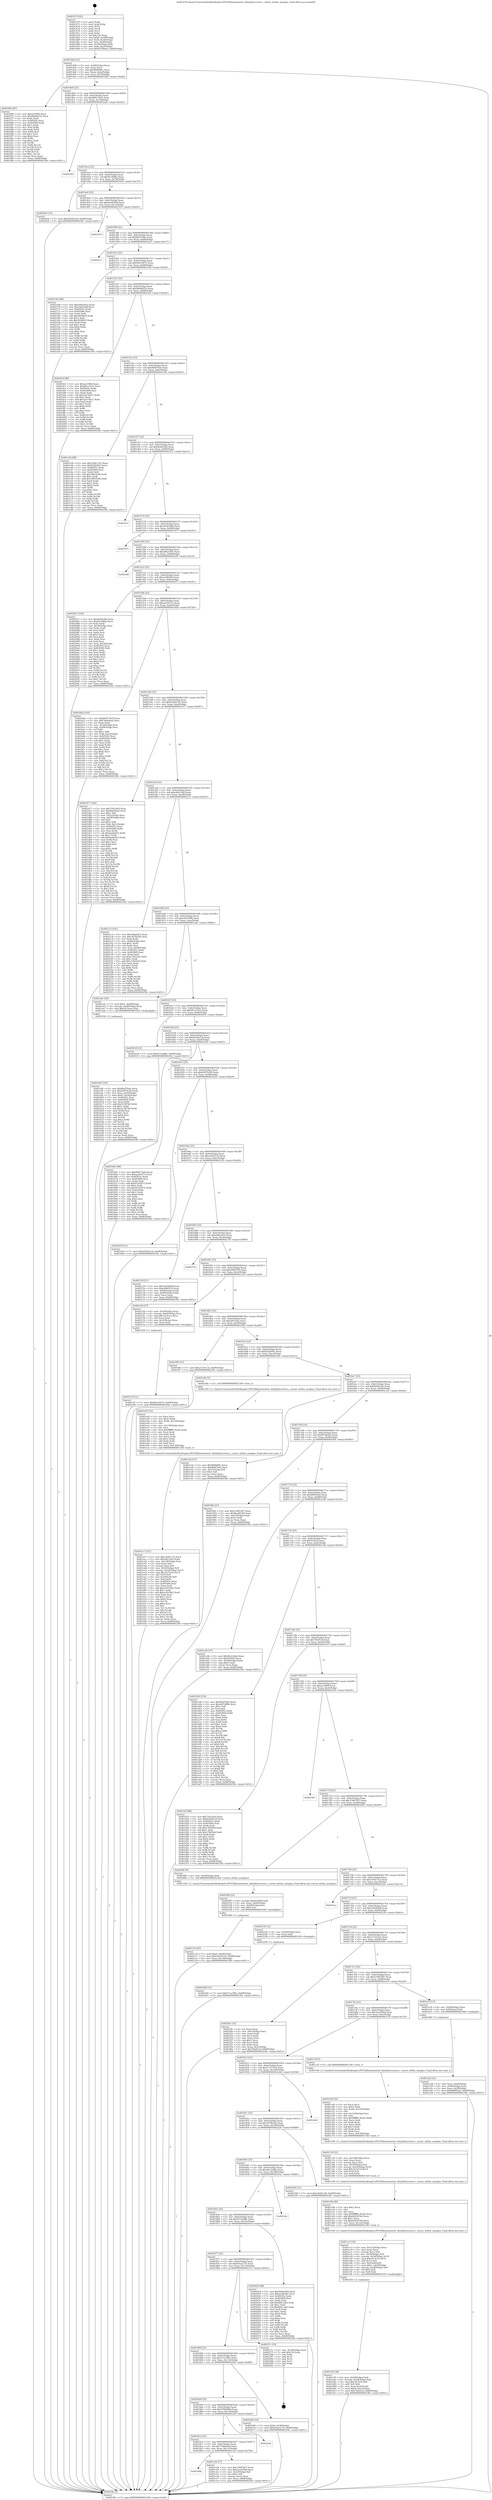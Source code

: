 digraph "0x401470" {
  label = "0x401470 (/mnt/c/Users/mathe/Desktop/tcc/POCII/binaries/extr_kittykittyscreen.c_cursor_within_margins_Final-ollvm.out::main(0))"
  labelloc = "t"
  node[shape=record]

  Entry [label="",width=0.3,height=0.3,shape=circle,fillcolor=black,style=filled]
  "0x40149d" [label="{
     0x40149d [23]\l
     | [instrs]\l
     &nbsp;&nbsp;0x40149d \<+3\>: mov -0x68(%rbp),%eax\l
     &nbsp;&nbsp;0x4014a0 \<+2\>: mov %eax,%ecx\l
     &nbsp;&nbsp;0x4014a2 \<+6\>: sub $0x80066f0c,%ecx\l
     &nbsp;&nbsp;0x4014a8 \<+3\>: mov %eax,-0x6c(%rbp)\l
     &nbsp;&nbsp;0x4014ab \<+3\>: mov %ecx,-0x70(%rbp)\l
     &nbsp;&nbsp;0x4014ae \<+6\>: je 0000000000401f6d \<main+0xafd\>\l
  }"]
  "0x401f6d" [label="{
     0x401f6d [83]\l
     | [instrs]\l
     &nbsp;&nbsp;0x401f6d \<+5\>: mov $0xae33f60,%eax\l
     &nbsp;&nbsp;0x401f72 \<+5\>: mov $0x9b6bb555,%ecx\l
     &nbsp;&nbsp;0x401f77 \<+2\>: xor %edx,%edx\l
     &nbsp;&nbsp;0x401f79 \<+7\>: mov 0x40505c,%esi\l
     &nbsp;&nbsp;0x401f80 \<+7\>: mov 0x405060,%edi\l
     &nbsp;&nbsp;0x401f87 \<+3\>: sub $0x1,%edx\l
     &nbsp;&nbsp;0x401f8a \<+3\>: mov %esi,%r8d\l
     &nbsp;&nbsp;0x401f8d \<+3\>: add %edx,%r8d\l
     &nbsp;&nbsp;0x401f90 \<+4\>: imul %r8d,%esi\l
     &nbsp;&nbsp;0x401f94 \<+3\>: and $0x1,%esi\l
     &nbsp;&nbsp;0x401f97 \<+3\>: cmp $0x0,%esi\l
     &nbsp;&nbsp;0x401f9a \<+4\>: sete %r9b\l
     &nbsp;&nbsp;0x401f9e \<+3\>: cmp $0xa,%edi\l
     &nbsp;&nbsp;0x401fa1 \<+4\>: setl %r10b\l
     &nbsp;&nbsp;0x401fa5 \<+3\>: mov %r9b,%r11b\l
     &nbsp;&nbsp;0x401fa8 \<+3\>: and %r10b,%r11b\l
     &nbsp;&nbsp;0x401fab \<+3\>: xor %r10b,%r9b\l
     &nbsp;&nbsp;0x401fae \<+3\>: or %r9b,%r11b\l
     &nbsp;&nbsp;0x401fb1 \<+4\>: test $0x1,%r11b\l
     &nbsp;&nbsp;0x401fb5 \<+3\>: cmovne %ecx,%eax\l
     &nbsp;&nbsp;0x401fb8 \<+3\>: mov %eax,-0x68(%rbp)\l
     &nbsp;&nbsp;0x401fbb \<+5\>: jmp 000000000040238c \<main+0xf1c\>\l
  }"]
  "0x4014b4" [label="{
     0x4014b4 [22]\l
     | [instrs]\l
     &nbsp;&nbsp;0x4014b4 \<+5\>: jmp 00000000004014b9 \<main+0x49\>\l
     &nbsp;&nbsp;0x4014b9 \<+3\>: mov -0x6c(%rbp),%eax\l
     &nbsp;&nbsp;0x4014bc \<+5\>: sub $0x80917be0,%eax\l
     &nbsp;&nbsp;0x4014c1 \<+3\>: mov %eax,-0x74(%rbp)\l
     &nbsp;&nbsp;0x4014c4 \<+6\>: je 00000000004022d2 \<main+0xe62\>\l
  }"]
  Exit [label="",width=0.3,height=0.3,shape=circle,fillcolor=black,style=filled,peripheries=2]
  "0x4022d2" [label="{
     0x4022d2\l
  }", style=dashed]
  "0x4014ca" [label="{
     0x4014ca [22]\l
     | [instrs]\l
     &nbsp;&nbsp;0x4014ca \<+5\>: jmp 00000000004014cf \<main+0x5f\>\l
     &nbsp;&nbsp;0x4014cf \<+3\>: mov -0x6c(%rbp),%eax\l
     &nbsp;&nbsp;0x4014d2 \<+5\>: sub $0x81c6f6fa,%eax\l
     &nbsp;&nbsp;0x4014d7 \<+3\>: mov %eax,-0x78(%rbp)\l
     &nbsp;&nbsp;0x4014da \<+6\>: je 00000000004020e4 \<main+0xc74\>\l
  }"]
  "0x402240" [label="{
     0x402240 [12]\l
     | [instrs]\l
     &nbsp;&nbsp;0x402240 \<+7\>: movl $0x57ca784c,-0x68(%rbp)\l
     &nbsp;&nbsp;0x402247 \<+5\>: jmp 000000000040238c \<main+0xf1c\>\l
  }"]
  "0x4020e4" [label="{
     0x4020e4 [12]\l
     | [instrs]\l
     &nbsp;&nbsp;0x4020e4 \<+7\>: movl $0xd365b12d,-0x68(%rbp)\l
     &nbsp;&nbsp;0x4020eb \<+5\>: jmp 000000000040238c \<main+0xf1c\>\l
  }"]
  "0x4014e0" [label="{
     0x4014e0 [22]\l
     | [instrs]\l
     &nbsp;&nbsp;0x4014e0 \<+5\>: jmp 00000000004014e5 \<main+0x75\>\l
     &nbsp;&nbsp;0x4014e5 \<+3\>: mov -0x6c(%rbp),%eax\l
     &nbsp;&nbsp;0x4014e8 \<+5\>: sub $0x8aa90184,%eax\l
     &nbsp;&nbsp;0x4014ed \<+3\>: mov %eax,-0x7c(%rbp)\l
     &nbsp;&nbsp;0x4014f0 \<+6\>: je 0000000000401919 \<main+0x4a9\>\l
  }"]
  "0x40215f" [label="{
     0x40215f [12]\l
     | [instrs]\l
     &nbsp;&nbsp;0x40215f \<+7\>: movl $0x90e1bb72,-0x68(%rbp)\l
     &nbsp;&nbsp;0x402166 \<+5\>: jmp 000000000040238c \<main+0xf1c\>\l
  }"]
  "0x401919" [label="{
     0x401919\l
  }", style=dashed]
  "0x4014f6" [label="{
     0x4014f6 [22]\l
     | [instrs]\l
     &nbsp;&nbsp;0x4014f6 \<+5\>: jmp 00000000004014fb \<main+0x8b\>\l
     &nbsp;&nbsp;0x4014fb \<+3\>: mov -0x6c(%rbp),%eax\l
     &nbsp;&nbsp;0x4014fe \<+5\>: sub $0x8b2f76da,%eax\l
     &nbsp;&nbsp;0x401503 \<+3\>: mov %eax,-0x80(%rbp)\l
     &nbsp;&nbsp;0x401506 \<+6\>: je 00000000004022a7 \<main+0xe37\>\l
  }"]
  "0x402110" [label="{
     0x402110 [25]\l
     | [instrs]\l
     &nbsp;&nbsp;0x402110 \<+7\>: movl $0x0,-0x64(%rbp)\l
     &nbsp;&nbsp;0x402117 \<+7\>: movl $0xe4445120,-0x68(%rbp)\l
     &nbsp;&nbsp;0x40211e \<+6\>: mov %eax,-0x138(%rbp)\l
     &nbsp;&nbsp;0x402124 \<+5\>: jmp 000000000040238c \<main+0xf1c\>\l
  }"]
  "0x4022a7" [label="{
     0x4022a7\l
  }", style=dashed]
  "0x40150c" [label="{
     0x40150c [25]\l
     | [instrs]\l
     &nbsp;&nbsp;0x40150c \<+5\>: jmp 0000000000401511 \<main+0xa1\>\l
     &nbsp;&nbsp;0x401511 \<+3\>: mov -0x6c(%rbp),%eax\l
     &nbsp;&nbsp;0x401514 \<+5\>: sub $0x90e1bb72,%eax\l
     &nbsp;&nbsp;0x401519 \<+6\>: mov %eax,-0x84(%rbp)\l
     &nbsp;&nbsp;0x40151f \<+6\>: je 000000000040216b \<main+0xcfb\>\l
  }"]
  "0x4020f9" [label="{
     0x4020f9 [23]\l
     | [instrs]\l
     &nbsp;&nbsp;0x4020f9 \<+10\>: movabs $0x4030b6,%rdi\l
     &nbsp;&nbsp;0x402103 \<+3\>: mov %eax,-0x60(%rbp)\l
     &nbsp;&nbsp;0x402106 \<+3\>: mov -0x60(%rbp),%esi\l
     &nbsp;&nbsp;0x402109 \<+2\>: mov $0x0,%al\l
     &nbsp;&nbsp;0x40210b \<+5\>: call 0000000000401040 \<printf@plt\>\l
     | [calls]\l
     &nbsp;&nbsp;0x401040 \{1\} (unknown)\l
  }"]
  "0x40216b" [label="{
     0x40216b [88]\l
     | [instrs]\l
     &nbsp;&nbsp;0x40216b \<+5\>: mov $0xe66ae0c2,%eax\l
     &nbsp;&nbsp;0x402170 \<+5\>: mov $0xcb623a4f,%ecx\l
     &nbsp;&nbsp;0x402175 \<+7\>: mov 0x40505c,%edx\l
     &nbsp;&nbsp;0x40217c \<+7\>: mov 0x405060,%esi\l
     &nbsp;&nbsp;0x402183 \<+2\>: mov %edx,%edi\l
     &nbsp;&nbsp;0x402185 \<+6\>: add $0x305f661f,%edi\l
     &nbsp;&nbsp;0x40218b \<+3\>: sub $0x1,%edi\l
     &nbsp;&nbsp;0x40218e \<+6\>: sub $0x305f661f,%edi\l
     &nbsp;&nbsp;0x402194 \<+3\>: imul %edi,%edx\l
     &nbsp;&nbsp;0x402197 \<+3\>: and $0x1,%edx\l
     &nbsp;&nbsp;0x40219a \<+3\>: cmp $0x0,%edx\l
     &nbsp;&nbsp;0x40219d \<+4\>: sete %r8b\l
     &nbsp;&nbsp;0x4021a1 \<+3\>: cmp $0xa,%esi\l
     &nbsp;&nbsp;0x4021a4 \<+4\>: setl %r9b\l
     &nbsp;&nbsp;0x4021a8 \<+3\>: mov %r8b,%r10b\l
     &nbsp;&nbsp;0x4021ab \<+3\>: and %r9b,%r10b\l
     &nbsp;&nbsp;0x4021ae \<+3\>: xor %r9b,%r8b\l
     &nbsp;&nbsp;0x4021b1 \<+3\>: or %r8b,%r10b\l
     &nbsp;&nbsp;0x4021b4 \<+4\>: test $0x1,%r10b\l
     &nbsp;&nbsp;0x4021b8 \<+3\>: cmovne %ecx,%eax\l
     &nbsp;&nbsp;0x4021bb \<+3\>: mov %eax,-0x68(%rbp)\l
     &nbsp;&nbsp;0x4021be \<+5\>: jmp 000000000040238c \<main+0xf1c\>\l
  }"]
  "0x401525" [label="{
     0x401525 [25]\l
     | [instrs]\l
     &nbsp;&nbsp;0x401525 \<+5\>: jmp 000000000040152a \<main+0xba\>\l
     &nbsp;&nbsp;0x40152a \<+3\>: mov -0x6c(%rbp),%eax\l
     &nbsp;&nbsp;0x40152d \<+5\>: sub $0x9b6bb555,%eax\l
     &nbsp;&nbsp;0x401532 \<+6\>: mov %eax,-0x88(%rbp)\l
     &nbsp;&nbsp;0x401538 \<+6\>: je 0000000000401fc0 \<main+0xb50\>\l
  }"]
  "0x401ec7" [label="{
     0x401ec7 [121]\l
     | [instrs]\l
     &nbsp;&nbsp;0x401ec7 \<+5\>: mov $0x16467c22,%ecx\l
     &nbsp;&nbsp;0x401ecc \<+5\>: mov $0xef013fae,%edx\l
     &nbsp;&nbsp;0x401ed1 \<+6\>: mov -0x134(%rbp),%esi\l
     &nbsp;&nbsp;0x401ed7 \<+3\>: imul %eax,%esi\l
     &nbsp;&nbsp;0x401eda \<+3\>: movslq %esi,%r8\l
     &nbsp;&nbsp;0x401edd \<+4\>: mov -0x50(%rbp),%r9\l
     &nbsp;&nbsp;0x401ee1 \<+4\>: movslq -0x54(%rbp),%r10\l
     &nbsp;&nbsp;0x401ee5 \<+4\>: imul $0x18,%r10,%r10\l
     &nbsp;&nbsp;0x401ee9 \<+3\>: add %r10,%r9\l
     &nbsp;&nbsp;0x401eec \<+4\>: mov 0x10(%r9),%r9\l
     &nbsp;&nbsp;0x401ef0 \<+3\>: mov %r8,(%r9)\l
     &nbsp;&nbsp;0x401ef3 \<+7\>: mov 0x40505c,%eax\l
     &nbsp;&nbsp;0x401efa \<+7\>: mov 0x405060,%esi\l
     &nbsp;&nbsp;0x401f01 \<+2\>: mov %eax,%edi\l
     &nbsp;&nbsp;0x401f03 \<+6\>: add $0xec952442,%edi\l
     &nbsp;&nbsp;0x401f09 \<+3\>: sub $0x1,%edi\l
     &nbsp;&nbsp;0x401f0c \<+6\>: sub $0xec952442,%edi\l
     &nbsp;&nbsp;0x401f12 \<+3\>: imul %edi,%eax\l
     &nbsp;&nbsp;0x401f15 \<+3\>: and $0x1,%eax\l
     &nbsp;&nbsp;0x401f18 \<+3\>: cmp $0x0,%eax\l
     &nbsp;&nbsp;0x401f1b \<+4\>: sete %r11b\l
     &nbsp;&nbsp;0x401f1f \<+3\>: cmp $0xa,%esi\l
     &nbsp;&nbsp;0x401f22 \<+3\>: setl %bl\l
     &nbsp;&nbsp;0x401f25 \<+3\>: mov %r11b,%r14b\l
     &nbsp;&nbsp;0x401f28 \<+3\>: and %bl,%r14b\l
     &nbsp;&nbsp;0x401f2b \<+3\>: xor %bl,%r11b\l
     &nbsp;&nbsp;0x401f2e \<+3\>: or %r11b,%r14b\l
     &nbsp;&nbsp;0x401f31 \<+4\>: test $0x1,%r14b\l
     &nbsp;&nbsp;0x401f35 \<+3\>: cmovne %edx,%ecx\l
     &nbsp;&nbsp;0x401f38 \<+3\>: mov %ecx,-0x68(%rbp)\l
     &nbsp;&nbsp;0x401f3b \<+5\>: jmp 000000000040238c \<main+0xf1c\>\l
  }"]
  "0x401fc0" [label="{
     0x401fc0 [88]\l
     | [instrs]\l
     &nbsp;&nbsp;0x401fc0 \<+5\>: mov $0xae33f60,%eax\l
     &nbsp;&nbsp;0x401fc5 \<+5\>: mov $0xd01a7435,%ecx\l
     &nbsp;&nbsp;0x401fca \<+7\>: mov 0x40505c,%edx\l
     &nbsp;&nbsp;0x401fd1 \<+7\>: mov 0x405060,%esi\l
     &nbsp;&nbsp;0x401fd8 \<+2\>: mov %edx,%edi\l
     &nbsp;&nbsp;0x401fda \<+6\>: sub $0x1be7dd12,%edi\l
     &nbsp;&nbsp;0x401fe0 \<+3\>: sub $0x1,%edi\l
     &nbsp;&nbsp;0x401fe3 \<+6\>: add $0x1be7dd12,%edi\l
     &nbsp;&nbsp;0x401fe9 \<+3\>: imul %edi,%edx\l
     &nbsp;&nbsp;0x401fec \<+3\>: and $0x1,%edx\l
     &nbsp;&nbsp;0x401fef \<+3\>: cmp $0x0,%edx\l
     &nbsp;&nbsp;0x401ff2 \<+4\>: sete %r8b\l
     &nbsp;&nbsp;0x401ff6 \<+3\>: cmp $0xa,%esi\l
     &nbsp;&nbsp;0x401ff9 \<+4\>: setl %r9b\l
     &nbsp;&nbsp;0x401ffd \<+3\>: mov %r8b,%r10b\l
     &nbsp;&nbsp;0x402000 \<+3\>: and %r9b,%r10b\l
     &nbsp;&nbsp;0x402003 \<+3\>: xor %r9b,%r8b\l
     &nbsp;&nbsp;0x402006 \<+3\>: or %r8b,%r10b\l
     &nbsp;&nbsp;0x402009 \<+4\>: test $0x1,%r10b\l
     &nbsp;&nbsp;0x40200d \<+3\>: cmovne %ecx,%eax\l
     &nbsp;&nbsp;0x402010 \<+3\>: mov %eax,-0x68(%rbp)\l
     &nbsp;&nbsp;0x402013 \<+5\>: jmp 000000000040238c \<main+0xf1c\>\l
  }"]
  "0x40153e" [label="{
     0x40153e [25]\l
     | [instrs]\l
     &nbsp;&nbsp;0x40153e \<+5\>: jmp 0000000000401543 \<main+0xd3\>\l
     &nbsp;&nbsp;0x401543 \<+3\>: mov -0x6c(%rbp),%eax\l
     &nbsp;&nbsp;0x401546 \<+5\>: sub $0x9b8f70eb,%eax\l
     &nbsp;&nbsp;0x40154b \<+6\>: mov %eax,-0x8c(%rbp)\l
     &nbsp;&nbsp;0x401551 \<+6\>: je 0000000000401e36 \<main+0x9c6\>\l
  }"]
  "0x401e93" [label="{
     0x401e93 [52]\l
     | [instrs]\l
     &nbsp;&nbsp;0x401e93 \<+2\>: xor %ecx,%ecx\l
     &nbsp;&nbsp;0x401e95 \<+5\>: mov $0x2,%edx\l
     &nbsp;&nbsp;0x401e9a \<+6\>: mov %edx,-0x130(%rbp)\l
     &nbsp;&nbsp;0x401ea0 \<+1\>: cltd\l
     &nbsp;&nbsp;0x401ea1 \<+6\>: mov -0x130(%rbp),%esi\l
     &nbsp;&nbsp;0x401ea7 \<+2\>: idiv %esi\l
     &nbsp;&nbsp;0x401ea9 \<+6\>: imul $0xfffffffe,%edx,%edx\l
     &nbsp;&nbsp;0x401eaf \<+2\>: mov %ecx,%edi\l
     &nbsp;&nbsp;0x401eb1 \<+2\>: sub %edx,%edi\l
     &nbsp;&nbsp;0x401eb3 \<+2\>: mov %ecx,%edx\l
     &nbsp;&nbsp;0x401eb5 \<+3\>: sub $0x1,%edx\l
     &nbsp;&nbsp;0x401eb8 \<+2\>: add %edx,%edi\l
     &nbsp;&nbsp;0x401eba \<+2\>: sub %edi,%ecx\l
     &nbsp;&nbsp;0x401ebc \<+6\>: mov %ecx,-0x134(%rbp)\l
     &nbsp;&nbsp;0x401ec2 \<+5\>: call 0000000000401160 \<next_i\>\l
     | [calls]\l
     &nbsp;&nbsp;0x401160 \{1\} (/mnt/c/Users/mathe/Desktop/tcc/POCII/binaries/extr_kittykittyscreen.c_cursor_within_margins_Final-ollvm.out::next_i)\l
  }"]
  "0x401e36" [label="{
     0x401e36 [88]\l
     | [instrs]\l
     &nbsp;&nbsp;0x401e36 \<+5\>: mov $0x16467c22,%eax\l
     &nbsp;&nbsp;0x401e3b \<+5\>: mov $0xf52bb95a,%ecx\l
     &nbsp;&nbsp;0x401e40 \<+7\>: mov 0x40505c,%edx\l
     &nbsp;&nbsp;0x401e47 \<+7\>: mov 0x405060,%esi\l
     &nbsp;&nbsp;0x401e4e \<+2\>: mov %edx,%edi\l
     &nbsp;&nbsp;0x401e50 \<+6\>: sub $0x180c0c46,%edi\l
     &nbsp;&nbsp;0x401e56 \<+3\>: sub $0x1,%edi\l
     &nbsp;&nbsp;0x401e59 \<+6\>: add $0x180c0c46,%edi\l
     &nbsp;&nbsp;0x401e5f \<+3\>: imul %edi,%edx\l
     &nbsp;&nbsp;0x401e62 \<+3\>: and $0x1,%edx\l
     &nbsp;&nbsp;0x401e65 \<+3\>: cmp $0x0,%edx\l
     &nbsp;&nbsp;0x401e68 \<+4\>: sete %r8b\l
     &nbsp;&nbsp;0x401e6c \<+3\>: cmp $0xa,%esi\l
     &nbsp;&nbsp;0x401e6f \<+4\>: setl %r9b\l
     &nbsp;&nbsp;0x401e73 \<+3\>: mov %r8b,%r10b\l
     &nbsp;&nbsp;0x401e76 \<+3\>: and %r9b,%r10b\l
     &nbsp;&nbsp;0x401e79 \<+3\>: xor %r9b,%r8b\l
     &nbsp;&nbsp;0x401e7c \<+3\>: or %r8b,%r10b\l
     &nbsp;&nbsp;0x401e7f \<+4\>: test $0x1,%r10b\l
     &nbsp;&nbsp;0x401e83 \<+3\>: cmovne %ecx,%eax\l
     &nbsp;&nbsp;0x401e86 \<+3\>: mov %eax,-0x68(%rbp)\l
     &nbsp;&nbsp;0x401e89 \<+5\>: jmp 000000000040238c \<main+0xf1c\>\l
  }"]
  "0x401557" [label="{
     0x401557 [25]\l
     | [instrs]\l
     &nbsp;&nbsp;0x401557 \<+5\>: jmp 000000000040155c \<main+0xec\>\l
     &nbsp;&nbsp;0x40155c \<+3\>: mov -0x6c(%rbp),%eax\l
     &nbsp;&nbsp;0x40155f \<+5\>: sub $0x9e6d1f0d,%eax\l
     &nbsp;&nbsp;0x401564 \<+6\>: mov %eax,-0x90(%rbp)\l
     &nbsp;&nbsp;0x40156a \<+6\>: je 0000000000402351 \<main+0xee1\>\l
  }"]
  "0x401cf9" [label="{
     0x401cf9 [38]\l
     | [instrs]\l
     &nbsp;&nbsp;0x401cf9 \<+4\>: mov -0x50(%rbp),%rdi\l
     &nbsp;&nbsp;0x401cfd \<+4\>: movslq -0x54(%rbp),%r8\l
     &nbsp;&nbsp;0x401d01 \<+4\>: imul $0x18,%r8,%r8\l
     &nbsp;&nbsp;0x401d05 \<+3\>: add %r8,%rdi\l
     &nbsp;&nbsp;0x401d08 \<+4\>: mov %rax,0x10(%rdi)\l
     &nbsp;&nbsp;0x401d0c \<+7\>: movl $0x0,-0x5c(%rbp)\l
     &nbsp;&nbsp;0x401d13 \<+7\>: movl $0x78a95cd,-0x68(%rbp)\l
     &nbsp;&nbsp;0x401d1a \<+5\>: jmp 000000000040238c \<main+0xf1c\>\l
  }"]
  "0x402351" [label="{
     0x402351\l
  }", style=dashed]
  "0x401570" [label="{
     0x401570 [25]\l
     | [instrs]\l
     &nbsp;&nbsp;0x401570 \<+5\>: jmp 0000000000401575 \<main+0x105\>\l
     &nbsp;&nbsp;0x401575 \<+3\>: mov -0x6c(%rbp),%eax\l
     &nbsp;&nbsp;0x401578 \<+5\>: sub $0xa036c48b,%eax\l
     &nbsp;&nbsp;0x40157d \<+6\>: mov %eax,-0x94(%rbp)\l
     &nbsp;&nbsp;0x401583 \<+6\>: je 0000000000401971 \<main+0x501\>\l
  }"]
  "0x401cc3" [label="{
     0x401cc3 [54]\l
     | [instrs]\l
     &nbsp;&nbsp;0x401cc3 \<+6\>: mov -0x12c(%rbp),%ecx\l
     &nbsp;&nbsp;0x401cc9 \<+3\>: imul %eax,%ecx\l
     &nbsp;&nbsp;0x401ccc \<+3\>: movslq %ecx,%r8\l
     &nbsp;&nbsp;0x401ccf \<+4\>: mov -0x50(%rbp),%r9\l
     &nbsp;&nbsp;0x401cd3 \<+4\>: movslq -0x54(%rbp),%r10\l
     &nbsp;&nbsp;0x401cd7 \<+4\>: imul $0x18,%r10,%r10\l
     &nbsp;&nbsp;0x401cdb \<+3\>: add %r10,%r9\l
     &nbsp;&nbsp;0x401cde \<+4\>: mov %r8,0x8(%r9)\l
     &nbsp;&nbsp;0x401ce2 \<+7\>: movl $0x1,-0x58(%rbp)\l
     &nbsp;&nbsp;0x401ce9 \<+4\>: movslq -0x58(%rbp),%r8\l
     &nbsp;&nbsp;0x401ced \<+4\>: shl $0x3,%r8\l
     &nbsp;&nbsp;0x401cf1 \<+3\>: mov %r8,%rdi\l
     &nbsp;&nbsp;0x401cf4 \<+5\>: call 0000000000401050 \<malloc@plt\>\l
     | [calls]\l
     &nbsp;&nbsp;0x401050 \{1\} (unknown)\l
  }"]
  "0x401971" [label="{
     0x401971\l
  }", style=dashed]
  "0x401589" [label="{
     0x401589 [25]\l
     | [instrs]\l
     &nbsp;&nbsp;0x401589 \<+5\>: jmp 000000000040158e \<main+0x11e\>\l
     &nbsp;&nbsp;0x40158e \<+3\>: mov -0x6c(%rbp),%eax\l
     &nbsp;&nbsp;0x401591 \<+5\>: sub $0xa862c878,%eax\l
     &nbsp;&nbsp;0x401596 \<+6\>: mov %eax,-0x98(%rbp)\l
     &nbsp;&nbsp;0x40159c \<+6\>: je 000000000040228f \<main+0xe1f\>\l
  }"]
  "0x401c9b" [label="{
     0x401c9b [40]\l
     | [instrs]\l
     &nbsp;&nbsp;0x401c9b \<+5\>: mov $0x2,%ecx\l
     &nbsp;&nbsp;0x401ca0 \<+1\>: cltd\l
     &nbsp;&nbsp;0x401ca1 \<+2\>: idiv %ecx\l
     &nbsp;&nbsp;0x401ca3 \<+6\>: imul $0xfffffffe,%edx,%ecx\l
     &nbsp;&nbsp;0x401ca9 \<+6\>: add $0x6245079e,%ecx\l
     &nbsp;&nbsp;0x401caf \<+3\>: add $0x1,%ecx\l
     &nbsp;&nbsp;0x401cb2 \<+6\>: sub $0x6245079e,%ecx\l
     &nbsp;&nbsp;0x401cb8 \<+6\>: mov %ecx,-0x12c(%rbp)\l
     &nbsp;&nbsp;0x401cbe \<+5\>: call 0000000000401160 \<next_i\>\l
     | [calls]\l
     &nbsp;&nbsp;0x401160 \{1\} (/mnt/c/Users/mathe/Desktop/tcc/POCII/binaries/extr_kittykittyscreen.c_cursor_within_margins_Final-ollvm.out::next_i)\l
  }"]
  "0x40228f" [label="{
     0x40228f\l
  }", style=dashed]
  "0x4015a2" [label="{
     0x4015a2 [25]\l
     | [instrs]\l
     &nbsp;&nbsp;0x4015a2 \<+5\>: jmp 00000000004015a7 \<main+0x137\>\l
     &nbsp;&nbsp;0x4015a7 \<+3\>: mov -0x6c(%rbp),%eax\l
     &nbsp;&nbsp;0x4015aa \<+5\>: sub $0xaa5fb29c,%eax\l
     &nbsp;&nbsp;0x4015af \<+6\>: mov %eax,-0x9c(%rbp)\l
     &nbsp;&nbsp;0x4015b5 \<+6\>: je 000000000040207c \<main+0xc0c\>\l
  }"]
  "0x401c78" [label="{
     0x401c78 [35]\l
     | [instrs]\l
     &nbsp;&nbsp;0x401c78 \<+6\>: mov -0x128(%rbp),%ecx\l
     &nbsp;&nbsp;0x401c7e \<+3\>: imul %eax,%ecx\l
     &nbsp;&nbsp;0x401c81 \<+3\>: movslq %ecx,%r8\l
     &nbsp;&nbsp;0x401c84 \<+4\>: mov -0x50(%rbp),%r9\l
     &nbsp;&nbsp;0x401c88 \<+4\>: movslq -0x54(%rbp),%r10\l
     &nbsp;&nbsp;0x401c8c \<+4\>: imul $0x18,%r10,%r10\l
     &nbsp;&nbsp;0x401c90 \<+3\>: add %r10,%r9\l
     &nbsp;&nbsp;0x401c93 \<+3\>: mov %r8,(%r9)\l
     &nbsp;&nbsp;0x401c96 \<+5\>: call 0000000000401160 \<next_i\>\l
     | [calls]\l
     &nbsp;&nbsp;0x401160 \{1\} (/mnt/c/Users/mathe/Desktop/tcc/POCII/binaries/extr_kittykittyscreen.c_cursor_within_margins_Final-ollvm.out::next_i)\l
  }"]
  "0x40207c" [label="{
     0x40207c [104]\l
     | [instrs]\l
     &nbsp;&nbsp;0x40207c \<+5\>: mov $0x9e6d1f0d,%eax\l
     &nbsp;&nbsp;0x402081 \<+5\>: mov $0x81c6f6fa,%ecx\l
     &nbsp;&nbsp;0x402086 \<+2\>: xor %edx,%edx\l
     &nbsp;&nbsp;0x402088 \<+3\>: mov -0x54(%rbp),%esi\l
     &nbsp;&nbsp;0x40208b \<+2\>: mov %edx,%edi\l
     &nbsp;&nbsp;0x40208d \<+2\>: sub %esi,%edi\l
     &nbsp;&nbsp;0x40208f \<+2\>: mov %edx,%esi\l
     &nbsp;&nbsp;0x402091 \<+3\>: sub $0x1,%esi\l
     &nbsp;&nbsp;0x402094 \<+2\>: add %esi,%edi\l
     &nbsp;&nbsp;0x402096 \<+2\>: mov %edx,%esi\l
     &nbsp;&nbsp;0x402098 \<+2\>: sub %edi,%esi\l
     &nbsp;&nbsp;0x40209a \<+3\>: mov %esi,-0x54(%rbp)\l
     &nbsp;&nbsp;0x40209d \<+7\>: mov 0x40505c,%esi\l
     &nbsp;&nbsp;0x4020a4 \<+7\>: mov 0x405060,%edi\l
     &nbsp;&nbsp;0x4020ab \<+3\>: sub $0x1,%edx\l
     &nbsp;&nbsp;0x4020ae \<+3\>: mov %esi,%r8d\l
     &nbsp;&nbsp;0x4020b1 \<+3\>: add %edx,%r8d\l
     &nbsp;&nbsp;0x4020b4 \<+4\>: imul %r8d,%esi\l
     &nbsp;&nbsp;0x4020b8 \<+3\>: and $0x1,%esi\l
     &nbsp;&nbsp;0x4020bb \<+3\>: cmp $0x0,%esi\l
     &nbsp;&nbsp;0x4020be \<+4\>: sete %r9b\l
     &nbsp;&nbsp;0x4020c2 \<+3\>: cmp $0xa,%edi\l
     &nbsp;&nbsp;0x4020c5 \<+4\>: setl %r10b\l
     &nbsp;&nbsp;0x4020c9 \<+3\>: mov %r9b,%r11b\l
     &nbsp;&nbsp;0x4020cc \<+3\>: and %r10b,%r11b\l
     &nbsp;&nbsp;0x4020cf \<+3\>: xor %r10b,%r9b\l
     &nbsp;&nbsp;0x4020d2 \<+3\>: or %r9b,%r11b\l
     &nbsp;&nbsp;0x4020d5 \<+4\>: test $0x1,%r11b\l
     &nbsp;&nbsp;0x4020d9 \<+3\>: cmovne %ecx,%eax\l
     &nbsp;&nbsp;0x4020dc \<+3\>: mov %eax,-0x68(%rbp)\l
     &nbsp;&nbsp;0x4020df \<+5\>: jmp 000000000040238c \<main+0xf1c\>\l
  }"]
  "0x4015bb" [label="{
     0x4015bb [25]\l
     | [instrs]\l
     &nbsp;&nbsp;0x4015bb \<+5\>: jmp 00000000004015c0 \<main+0x150\>\l
     &nbsp;&nbsp;0x4015c0 \<+3\>: mov -0x6c(%rbp),%eax\l
     &nbsp;&nbsp;0x4015c3 \<+5\>: sub $0xaad1637a,%eax\l
     &nbsp;&nbsp;0x4015c8 \<+6\>: mov %eax,-0xa0(%rbp)\l
     &nbsp;&nbsp;0x4015ce \<+6\>: je 0000000000401bbd \<main+0x74d\>\l
  }"]
  "0x401c44" [label="{
     0x401c44 [52]\l
     | [instrs]\l
     &nbsp;&nbsp;0x401c44 \<+2\>: xor %ecx,%ecx\l
     &nbsp;&nbsp;0x401c46 \<+5\>: mov $0x2,%edx\l
     &nbsp;&nbsp;0x401c4b \<+6\>: mov %edx,-0x124(%rbp)\l
     &nbsp;&nbsp;0x401c51 \<+1\>: cltd\l
     &nbsp;&nbsp;0x401c52 \<+6\>: mov -0x124(%rbp),%esi\l
     &nbsp;&nbsp;0x401c58 \<+2\>: idiv %esi\l
     &nbsp;&nbsp;0x401c5a \<+6\>: imul $0xfffffffe,%edx,%edx\l
     &nbsp;&nbsp;0x401c60 \<+2\>: mov %ecx,%edi\l
     &nbsp;&nbsp;0x401c62 \<+2\>: sub %edx,%edi\l
     &nbsp;&nbsp;0x401c64 \<+2\>: mov %ecx,%edx\l
     &nbsp;&nbsp;0x401c66 \<+3\>: sub $0x1,%edx\l
     &nbsp;&nbsp;0x401c69 \<+2\>: add %edx,%edi\l
     &nbsp;&nbsp;0x401c6b \<+2\>: sub %edi,%ecx\l
     &nbsp;&nbsp;0x401c6d \<+6\>: mov %ecx,-0x128(%rbp)\l
     &nbsp;&nbsp;0x401c73 \<+5\>: call 0000000000401160 \<next_i\>\l
     | [calls]\l
     &nbsp;&nbsp;0x401160 \{1\} (/mnt/c/Users/mathe/Desktop/tcc/POCII/binaries/extr_kittykittyscreen.c_cursor_within_margins_Final-ollvm.out::next_i)\l
  }"]
  "0x401bbd" [label="{
     0x401bbd [103]\l
     | [instrs]\l
     &nbsp;&nbsp;0x401bbd \<+5\>: mov $0x80917be0,%eax\l
     &nbsp;&nbsp;0x401bc2 \<+5\>: mov $0x74d4c6ad,%ecx\l
     &nbsp;&nbsp;0x401bc7 \<+2\>: xor %edx,%edx\l
     &nbsp;&nbsp;0x401bc9 \<+3\>: mov -0x54(%rbp),%esi\l
     &nbsp;&nbsp;0x401bcc \<+3\>: cmp -0x48(%rbp),%esi\l
     &nbsp;&nbsp;0x401bcf \<+4\>: setl %dil\l
     &nbsp;&nbsp;0x401bd3 \<+4\>: and $0x1,%dil\l
     &nbsp;&nbsp;0x401bd7 \<+4\>: mov %dil,-0x22(%rbp)\l
     &nbsp;&nbsp;0x401bdb \<+7\>: mov 0x40505c,%esi\l
     &nbsp;&nbsp;0x401be2 \<+8\>: mov 0x405060,%r8d\l
     &nbsp;&nbsp;0x401bea \<+3\>: sub $0x1,%edx\l
     &nbsp;&nbsp;0x401bed \<+3\>: mov %esi,%r9d\l
     &nbsp;&nbsp;0x401bf0 \<+3\>: add %edx,%r9d\l
     &nbsp;&nbsp;0x401bf3 \<+4\>: imul %r9d,%esi\l
     &nbsp;&nbsp;0x401bf7 \<+3\>: and $0x1,%esi\l
     &nbsp;&nbsp;0x401bfa \<+3\>: cmp $0x0,%esi\l
     &nbsp;&nbsp;0x401bfd \<+4\>: sete %dil\l
     &nbsp;&nbsp;0x401c01 \<+4\>: cmp $0xa,%r8d\l
     &nbsp;&nbsp;0x401c05 \<+4\>: setl %r10b\l
     &nbsp;&nbsp;0x401c09 \<+3\>: mov %dil,%r11b\l
     &nbsp;&nbsp;0x401c0c \<+3\>: and %r10b,%r11b\l
     &nbsp;&nbsp;0x401c0f \<+3\>: xor %r10b,%dil\l
     &nbsp;&nbsp;0x401c12 \<+3\>: or %dil,%r11b\l
     &nbsp;&nbsp;0x401c15 \<+4\>: test $0x1,%r11b\l
     &nbsp;&nbsp;0x401c19 \<+3\>: cmovne %ecx,%eax\l
     &nbsp;&nbsp;0x401c1c \<+3\>: mov %eax,-0x68(%rbp)\l
     &nbsp;&nbsp;0x401c1f \<+5\>: jmp 000000000040238c \<main+0xf1c\>\l
  }"]
  "0x4015d4" [label="{
     0x4015d4 [25]\l
     | [instrs]\l
     &nbsp;&nbsp;0x4015d4 \<+5\>: jmp 00000000004015d9 \<main+0x169\>\l
     &nbsp;&nbsp;0x4015d9 \<+3\>: mov -0x6c(%rbp),%eax\l
     &nbsp;&nbsp;0x4015dc \<+5\>: sub $0xb3826c30,%eax\l
     &nbsp;&nbsp;0x4015e1 \<+6\>: mov %eax,-0xa4(%rbp)\l
     &nbsp;&nbsp;0x4015e7 \<+6\>: je 0000000000401d77 \<main+0x907\>\l
  }"]
  "0x4018db" [label="{
     0x4018db\l
  }", style=dashed]
  "0x401d77" [label="{
     0x401d77 [164]\l
     | [instrs]\l
     &nbsp;&nbsp;0x401d77 \<+5\>: mov $0x7591ad1f,%eax\l
     &nbsp;&nbsp;0x401d7c \<+5\>: mov $0xf6dd5a65,%ecx\l
     &nbsp;&nbsp;0x401d81 \<+2\>: mov $0x1,%dl\l
     &nbsp;&nbsp;0x401d83 \<+3\>: mov -0x5c(%rbp),%esi\l
     &nbsp;&nbsp;0x401d86 \<+3\>: cmp -0x58(%rbp),%esi\l
     &nbsp;&nbsp;0x401d89 \<+4\>: setl %dil\l
     &nbsp;&nbsp;0x401d8d \<+4\>: and $0x1,%dil\l
     &nbsp;&nbsp;0x401d91 \<+4\>: mov %dil,-0x21(%rbp)\l
     &nbsp;&nbsp;0x401d95 \<+7\>: mov 0x40505c,%esi\l
     &nbsp;&nbsp;0x401d9c \<+8\>: mov 0x405060,%r8d\l
     &nbsp;&nbsp;0x401da4 \<+3\>: mov %esi,%r9d\l
     &nbsp;&nbsp;0x401da7 \<+7\>: sub $0xfaade655,%r9d\l
     &nbsp;&nbsp;0x401dae \<+4\>: sub $0x1,%r9d\l
     &nbsp;&nbsp;0x401db2 \<+7\>: add $0xfaade655,%r9d\l
     &nbsp;&nbsp;0x401db9 \<+4\>: imul %r9d,%esi\l
     &nbsp;&nbsp;0x401dbd \<+3\>: and $0x1,%esi\l
     &nbsp;&nbsp;0x401dc0 \<+3\>: cmp $0x0,%esi\l
     &nbsp;&nbsp;0x401dc3 \<+4\>: sete %dil\l
     &nbsp;&nbsp;0x401dc7 \<+4\>: cmp $0xa,%r8d\l
     &nbsp;&nbsp;0x401dcb \<+4\>: setl %r10b\l
     &nbsp;&nbsp;0x401dcf \<+3\>: mov %dil,%r11b\l
     &nbsp;&nbsp;0x401dd2 \<+4\>: xor $0xff,%r11b\l
     &nbsp;&nbsp;0x401dd6 \<+3\>: mov %r10b,%bl\l
     &nbsp;&nbsp;0x401dd9 \<+3\>: xor $0xff,%bl\l
     &nbsp;&nbsp;0x401ddc \<+3\>: xor $0x1,%dl\l
     &nbsp;&nbsp;0x401ddf \<+3\>: mov %r11b,%r14b\l
     &nbsp;&nbsp;0x401de2 \<+4\>: and $0xff,%r14b\l
     &nbsp;&nbsp;0x401de6 \<+3\>: and %dl,%dil\l
     &nbsp;&nbsp;0x401de9 \<+3\>: mov %bl,%r15b\l
     &nbsp;&nbsp;0x401dec \<+4\>: and $0xff,%r15b\l
     &nbsp;&nbsp;0x401df0 \<+3\>: and %dl,%r10b\l
     &nbsp;&nbsp;0x401df3 \<+3\>: or %dil,%r14b\l
     &nbsp;&nbsp;0x401df6 \<+3\>: or %r10b,%r15b\l
     &nbsp;&nbsp;0x401df9 \<+3\>: xor %r15b,%r14b\l
     &nbsp;&nbsp;0x401dfc \<+3\>: or %bl,%r11b\l
     &nbsp;&nbsp;0x401dff \<+4\>: xor $0xff,%r11b\l
     &nbsp;&nbsp;0x401e03 \<+3\>: or $0x1,%dl\l
     &nbsp;&nbsp;0x401e06 \<+3\>: and %dl,%r11b\l
     &nbsp;&nbsp;0x401e09 \<+3\>: or %r11b,%r14b\l
     &nbsp;&nbsp;0x401e0c \<+4\>: test $0x1,%r14b\l
     &nbsp;&nbsp;0x401e10 \<+3\>: cmovne %ecx,%eax\l
     &nbsp;&nbsp;0x401e13 \<+3\>: mov %eax,-0x68(%rbp)\l
     &nbsp;&nbsp;0x401e16 \<+5\>: jmp 000000000040238c \<main+0xf1c\>\l
  }"]
  "0x4015ed" [label="{
     0x4015ed [25]\l
     | [instrs]\l
     &nbsp;&nbsp;0x4015ed \<+5\>: jmp 00000000004015f2 \<main+0x182\>\l
     &nbsp;&nbsp;0x4015f2 \<+3\>: mov -0x6c(%rbp),%eax\l
     &nbsp;&nbsp;0x4015f5 \<+5\>: sub $0xcb623a4f,%eax\l
     &nbsp;&nbsp;0x4015fa \<+6\>: mov %eax,-0xa8(%rbp)\l
     &nbsp;&nbsp;0x401600 \<+6\>: je 00000000004021c3 \<main+0xd53\>\l
  }"]
  "0x401c24" [label="{
     0x401c24 [27]\l
     | [instrs]\l
     &nbsp;&nbsp;0x401c24 \<+5\>: mov $0x158d7827,%eax\l
     &nbsp;&nbsp;0x401c29 \<+5\>: mov $0x2ace030d,%ecx\l
     &nbsp;&nbsp;0x401c2e \<+3\>: mov -0x22(%rbp),%dl\l
     &nbsp;&nbsp;0x401c31 \<+3\>: test $0x1,%dl\l
     &nbsp;&nbsp;0x401c34 \<+3\>: cmovne %ecx,%eax\l
     &nbsp;&nbsp;0x401c37 \<+3\>: mov %eax,-0x68(%rbp)\l
     &nbsp;&nbsp;0x401c3a \<+5\>: jmp 000000000040238c \<main+0xf1c\>\l
  }"]
  "0x4021c3" [label="{
     0x4021c3 [101]\l
     | [instrs]\l
     &nbsp;&nbsp;0x4021c3 \<+5\>: mov $0xe66ae0c2,%eax\l
     &nbsp;&nbsp;0x4021c8 \<+5\>: mov $0x3d7fb226,%ecx\l
     &nbsp;&nbsp;0x4021cd \<+2\>: xor %edx,%edx\l
     &nbsp;&nbsp;0x4021cf \<+3\>: mov -0x64(%rbp),%esi\l
     &nbsp;&nbsp;0x4021d2 \<+3\>: sub $0x1,%edx\l
     &nbsp;&nbsp;0x4021d5 \<+2\>: sub %edx,%esi\l
     &nbsp;&nbsp;0x4021d7 \<+3\>: mov %esi,-0x64(%rbp)\l
     &nbsp;&nbsp;0x4021da \<+7\>: mov 0x40505c,%edx\l
     &nbsp;&nbsp;0x4021e1 \<+7\>: mov 0x405060,%esi\l
     &nbsp;&nbsp;0x4021e8 \<+2\>: mov %edx,%edi\l
     &nbsp;&nbsp;0x4021ea \<+6\>: sub $0xc74d3c02,%edi\l
     &nbsp;&nbsp;0x4021f0 \<+3\>: sub $0x1,%edi\l
     &nbsp;&nbsp;0x4021f3 \<+6\>: add $0xc74d3c02,%edi\l
     &nbsp;&nbsp;0x4021f9 \<+3\>: imul %edi,%edx\l
     &nbsp;&nbsp;0x4021fc \<+3\>: and $0x1,%edx\l
     &nbsp;&nbsp;0x4021ff \<+3\>: cmp $0x0,%edx\l
     &nbsp;&nbsp;0x402202 \<+4\>: sete %r8b\l
     &nbsp;&nbsp;0x402206 \<+3\>: cmp $0xa,%esi\l
     &nbsp;&nbsp;0x402209 \<+4\>: setl %r9b\l
     &nbsp;&nbsp;0x40220d \<+3\>: mov %r8b,%r10b\l
     &nbsp;&nbsp;0x402210 \<+3\>: and %r9b,%r10b\l
     &nbsp;&nbsp;0x402213 \<+3\>: xor %r9b,%r8b\l
     &nbsp;&nbsp;0x402216 \<+3\>: or %r8b,%r10b\l
     &nbsp;&nbsp;0x402219 \<+4\>: test $0x1,%r10b\l
     &nbsp;&nbsp;0x40221d \<+3\>: cmovne %ecx,%eax\l
     &nbsp;&nbsp;0x402220 \<+3\>: mov %eax,-0x68(%rbp)\l
     &nbsp;&nbsp;0x402223 \<+5\>: jmp 000000000040238c \<main+0xf1c\>\l
  }"]
  "0x401606" [label="{
     0x401606 [25]\l
     | [instrs]\l
     &nbsp;&nbsp;0x401606 \<+5\>: jmp 000000000040160b \<main+0x19b\>\l
     &nbsp;&nbsp;0x40160b \<+3\>: mov -0x6c(%rbp),%eax\l
     &nbsp;&nbsp;0x40160e \<+5\>: sub $0xcb97df9b,%eax\l
     &nbsp;&nbsp;0x401613 \<+6\>: mov %eax,-0xac(%rbp)\l
     &nbsp;&nbsp;0x401619 \<+6\>: je 0000000000401adc \<main+0x66c\>\l
  }"]
  "0x4018c2" [label="{
     0x4018c2 [25]\l
     | [instrs]\l
     &nbsp;&nbsp;0x4018c2 \<+5\>: jmp 00000000004018c7 \<main+0x457\>\l
     &nbsp;&nbsp;0x4018c7 \<+3\>: mov -0x6c(%rbp),%eax\l
     &nbsp;&nbsp;0x4018ca \<+5\>: sub $0x74d4c6ad,%eax\l
     &nbsp;&nbsp;0x4018cf \<+6\>: mov %eax,-0x11c(%rbp)\l
     &nbsp;&nbsp;0x4018d5 \<+6\>: je 0000000000401c24 \<main+0x7b4\>\l
  }"]
  "0x401adc" [label="{
     0x401adc [20]\l
     | [instrs]\l
     &nbsp;&nbsp;0x401adc \<+7\>: movl $0x1,-0x48(%rbp)\l
     &nbsp;&nbsp;0x401ae3 \<+4\>: movslq -0x48(%rbp),%rax\l
     &nbsp;&nbsp;0x401ae7 \<+4\>: imul $0x18,%rax,%rdi\l
     &nbsp;&nbsp;0x401aeb \<+5\>: call 0000000000401050 \<malloc@plt\>\l
     | [calls]\l
     &nbsp;&nbsp;0x401050 \{1\} (unknown)\l
  }"]
  "0x40161f" [label="{
     0x40161f [25]\l
     | [instrs]\l
     &nbsp;&nbsp;0x40161f \<+5\>: jmp 0000000000401624 \<main+0x1b4\>\l
     &nbsp;&nbsp;0x401624 \<+3\>: mov -0x6c(%rbp),%eax\l
     &nbsp;&nbsp;0x401627 \<+5\>: sub $0xd01a7435,%eax\l
     &nbsp;&nbsp;0x40162c \<+6\>: mov %eax,-0xb0(%rbp)\l
     &nbsp;&nbsp;0x401632 \<+6\>: je 0000000000402018 \<main+0xba8\>\l
  }"]
  "0x402258" [label="{
     0x402258\l
  }", style=dashed]
  "0x402018" [label="{
     0x402018 [12]\l
     | [instrs]\l
     &nbsp;&nbsp;0x402018 \<+7\>: movl $0x4510a88c,-0x68(%rbp)\l
     &nbsp;&nbsp;0x40201f \<+5\>: jmp 000000000040238c \<main+0xf1c\>\l
  }"]
  "0x401638" [label="{
     0x401638 [25]\l
     | [instrs]\l
     &nbsp;&nbsp;0x401638 \<+5\>: jmp 000000000040163d \<main+0x1cd\>\l
     &nbsp;&nbsp;0x40163d \<+3\>: mov -0x6c(%rbp),%eax\l
     &nbsp;&nbsp;0x401640 \<+5\>: sub $0xd365b12d,%eax\l
     &nbsp;&nbsp;0x401645 \<+6\>: mov %eax,-0xb4(%rbp)\l
     &nbsp;&nbsp;0x40164b \<+6\>: je 0000000000401b65 \<main+0x6f5\>\l
  }"]
  "0x4018a9" [label="{
     0x4018a9 [25]\l
     | [instrs]\l
     &nbsp;&nbsp;0x4018a9 \<+5\>: jmp 00000000004018ae \<main+0x43e\>\l
     &nbsp;&nbsp;0x4018ae \<+3\>: mov -0x6c(%rbp),%eax\l
     &nbsp;&nbsp;0x4018b1 \<+5\>: sub $0x678b49bd,%eax\l
     &nbsp;&nbsp;0x4018b6 \<+6\>: mov %eax,-0x118(%rbp)\l
     &nbsp;&nbsp;0x4018bc \<+6\>: je 0000000000402258 \<main+0xde8\>\l
  }"]
  "0x401b65" [label="{
     0x401b65 [88]\l
     | [instrs]\l
     &nbsp;&nbsp;0x401b65 \<+5\>: mov $0x80917be0,%eax\l
     &nbsp;&nbsp;0x401b6a \<+5\>: mov $0xaad1637a,%ecx\l
     &nbsp;&nbsp;0x401b6f \<+7\>: mov 0x40505c,%edx\l
     &nbsp;&nbsp;0x401b76 \<+7\>: mov 0x405060,%esi\l
     &nbsp;&nbsp;0x401b7d \<+2\>: mov %edx,%edi\l
     &nbsp;&nbsp;0x401b7f \<+6\>: add $0x933a2872,%edi\l
     &nbsp;&nbsp;0x401b85 \<+3\>: sub $0x1,%edi\l
     &nbsp;&nbsp;0x401b88 \<+6\>: sub $0x933a2872,%edi\l
     &nbsp;&nbsp;0x401b8e \<+3\>: imul %edi,%edx\l
     &nbsp;&nbsp;0x401b91 \<+3\>: and $0x1,%edx\l
     &nbsp;&nbsp;0x401b94 \<+3\>: cmp $0x0,%edx\l
     &nbsp;&nbsp;0x401b97 \<+4\>: sete %r8b\l
     &nbsp;&nbsp;0x401b9b \<+3\>: cmp $0xa,%esi\l
     &nbsp;&nbsp;0x401b9e \<+4\>: setl %r9b\l
     &nbsp;&nbsp;0x401ba2 \<+3\>: mov %r8b,%r10b\l
     &nbsp;&nbsp;0x401ba5 \<+3\>: and %r9b,%r10b\l
     &nbsp;&nbsp;0x401ba8 \<+3\>: xor %r9b,%r8b\l
     &nbsp;&nbsp;0x401bab \<+3\>: or %r8b,%r10b\l
     &nbsp;&nbsp;0x401bae \<+4\>: test $0x1,%r10b\l
     &nbsp;&nbsp;0x401bb2 \<+3\>: cmovne %ecx,%eax\l
     &nbsp;&nbsp;0x401bb5 \<+3\>: mov %eax,-0x68(%rbp)\l
     &nbsp;&nbsp;0x401bb8 \<+5\>: jmp 000000000040238c \<main+0xf1c\>\l
  }"]
  "0x401651" [label="{
     0x401651 [25]\l
     | [instrs]\l
     &nbsp;&nbsp;0x401651 \<+5\>: jmp 0000000000401656 \<main+0x1e6\>\l
     &nbsp;&nbsp;0x401656 \<+3\>: mov -0x6c(%rbp),%eax\l
     &nbsp;&nbsp;0x401659 \<+5\>: sub $0xd3879c49,%eax\l
     &nbsp;&nbsp;0x40165e \<+6\>: mov %eax,-0xb8(%rbp)\l
     &nbsp;&nbsp;0x401664 \<+6\>: je 0000000000401b59 \<main+0x6e9\>\l
  }"]
  "0x402269" [label="{
     0x402269 [19]\l
     | [instrs]\l
     &nbsp;&nbsp;0x402269 \<+7\>: movl $0x0,-0x30(%rbp)\l
     &nbsp;&nbsp;0x402270 \<+7\>: movl $0x45ba2270,-0x68(%rbp)\l
     &nbsp;&nbsp;0x402277 \<+5\>: jmp 000000000040238c \<main+0xf1c\>\l
  }"]
  "0x401b59" [label="{
     0x401b59 [12]\l
     | [instrs]\l
     &nbsp;&nbsp;0x401b59 \<+7\>: movl $0xd365b12d,-0x68(%rbp)\l
     &nbsp;&nbsp;0x401b60 \<+5\>: jmp 000000000040238c \<main+0xf1c\>\l
  }"]
  "0x40166a" [label="{
     0x40166a [25]\l
     | [instrs]\l
     &nbsp;&nbsp;0x40166a \<+5\>: jmp 000000000040166f \<main+0x1ff\>\l
     &nbsp;&nbsp;0x40166f \<+3\>: mov -0x6c(%rbp),%eax\l
     &nbsp;&nbsp;0x401672 \<+5\>: sub $0xe4445120,%eax\l
     &nbsp;&nbsp;0x401677 \<+6\>: mov %eax,-0xbc(%rbp)\l
     &nbsp;&nbsp;0x40167d \<+6\>: je 0000000000402129 \<main+0xcb9\>\l
  }"]
  "0x401890" [label="{
     0x401890 [25]\l
     | [instrs]\l
     &nbsp;&nbsp;0x401890 \<+5\>: jmp 0000000000401895 \<main+0x425\>\l
     &nbsp;&nbsp;0x401895 \<+3\>: mov -0x6c(%rbp),%eax\l
     &nbsp;&nbsp;0x401898 \<+5\>: sub $0x57ca784c,%eax\l
     &nbsp;&nbsp;0x40189d \<+6\>: mov %eax,-0x114(%rbp)\l
     &nbsp;&nbsp;0x4018a3 \<+6\>: je 0000000000402269 \<main+0xdf9\>\l
  }"]
  "0x402129" [label="{
     0x402129 [27]\l
     | [instrs]\l
     &nbsp;&nbsp;0x402129 \<+5\>: mov $0x1dd3694f,%eax\l
     &nbsp;&nbsp;0x40212e \<+5\>: mov $0xe9d45f74,%ecx\l
     &nbsp;&nbsp;0x402133 \<+3\>: mov -0x64(%rbp),%edx\l
     &nbsp;&nbsp;0x402136 \<+3\>: cmp -0x48(%rbp),%edx\l
     &nbsp;&nbsp;0x402139 \<+3\>: cmovl %ecx,%eax\l
     &nbsp;&nbsp;0x40213c \<+3\>: mov %eax,-0x68(%rbp)\l
     &nbsp;&nbsp;0x40213f \<+5\>: jmp 000000000040238c \<main+0xf1c\>\l
  }"]
  "0x401683" [label="{
     0x401683 [25]\l
     | [instrs]\l
     &nbsp;&nbsp;0x401683 \<+5\>: jmp 0000000000401688 \<main+0x218\>\l
     &nbsp;&nbsp;0x401688 \<+3\>: mov -0x6c(%rbp),%eax\l
     &nbsp;&nbsp;0x40168b \<+5\>: sub $0xe66ae0c2,%eax\l
     &nbsp;&nbsp;0x401690 \<+6\>: mov %eax,-0xc0(%rbp)\l
     &nbsp;&nbsp;0x401696 \<+6\>: je 0000000000402370 \<main+0xf00\>\l
  }"]
  "0x40227c" [label="{
     0x40227c [19]\l
     | [instrs]\l
     &nbsp;&nbsp;0x40227c \<+3\>: mov -0x30(%rbp),%eax\l
     &nbsp;&nbsp;0x40227f \<+7\>: add $0x120,%rsp\l
     &nbsp;&nbsp;0x402286 \<+1\>: pop %rbx\l
     &nbsp;&nbsp;0x402287 \<+2\>: pop %r12\l
     &nbsp;&nbsp;0x402289 \<+2\>: pop %r14\l
     &nbsp;&nbsp;0x40228b \<+2\>: pop %r15\l
     &nbsp;&nbsp;0x40228d \<+1\>: pop %rbp\l
     &nbsp;&nbsp;0x40228e \<+1\>: ret\l
  }"]
  "0x402370" [label="{
     0x402370\l
  }", style=dashed]
  "0x40169c" [label="{
     0x40169c [25]\l
     | [instrs]\l
     &nbsp;&nbsp;0x40169c \<+5\>: jmp 00000000004016a1 \<main+0x231\>\l
     &nbsp;&nbsp;0x4016a1 \<+3\>: mov -0x6c(%rbp),%eax\l
     &nbsp;&nbsp;0x4016a4 \<+5\>: sub $0xe9d45f74,%eax\l
     &nbsp;&nbsp;0x4016a9 \<+6\>: mov %eax,-0xc4(%rbp)\l
     &nbsp;&nbsp;0x4016af \<+6\>: je 0000000000402144 \<main+0xcd4\>\l
  }"]
  "0x401877" [label="{
     0x401877 [25]\l
     | [instrs]\l
     &nbsp;&nbsp;0x401877 \<+5\>: jmp 000000000040187c \<main+0x40c\>\l
     &nbsp;&nbsp;0x40187c \<+3\>: mov -0x6c(%rbp),%eax\l
     &nbsp;&nbsp;0x40187f \<+5\>: sub $0x45ba2270,%eax\l
     &nbsp;&nbsp;0x401884 \<+6\>: mov %eax,-0x110(%rbp)\l
     &nbsp;&nbsp;0x40188a \<+6\>: je 000000000040227c \<main+0xe0c\>\l
  }"]
  "0x402144" [label="{
     0x402144 [27]\l
     | [instrs]\l
     &nbsp;&nbsp;0x402144 \<+4\>: mov -0x50(%rbp),%rax\l
     &nbsp;&nbsp;0x402148 \<+4\>: movslq -0x64(%rbp),%rcx\l
     &nbsp;&nbsp;0x40214c \<+4\>: imul $0x18,%rcx,%rcx\l
     &nbsp;&nbsp;0x402150 \<+3\>: add %rcx,%rax\l
     &nbsp;&nbsp;0x402153 \<+4\>: mov 0x10(%rax),%rax\l
     &nbsp;&nbsp;0x402157 \<+3\>: mov %rax,%rdi\l
     &nbsp;&nbsp;0x40215a \<+5\>: call 0000000000401030 \<free@plt\>\l
     | [calls]\l
     &nbsp;&nbsp;0x401030 \{1\} (unknown)\l
  }"]
  "0x4016b5" [label="{
     0x4016b5 [25]\l
     | [instrs]\l
     &nbsp;&nbsp;0x4016b5 \<+5\>: jmp 00000000004016ba \<main+0x24a\>\l
     &nbsp;&nbsp;0x4016ba \<+3\>: mov -0x6c(%rbp),%eax\l
     &nbsp;&nbsp;0x4016bd \<+5\>: sub $0xef013fae,%eax\l
     &nbsp;&nbsp;0x4016c2 \<+6\>: mov %eax,-0xc8(%rbp)\l
     &nbsp;&nbsp;0x4016c8 \<+6\>: je 0000000000401f40 \<main+0xad0\>\l
  }"]
  "0x402024" [label="{
     0x402024 [88]\l
     | [instrs]\l
     &nbsp;&nbsp;0x402024 \<+5\>: mov $0x9e6d1f0d,%eax\l
     &nbsp;&nbsp;0x402029 \<+5\>: mov $0xaa5fb29c,%ecx\l
     &nbsp;&nbsp;0x40202e \<+7\>: mov 0x40505c,%edx\l
     &nbsp;&nbsp;0x402035 \<+7\>: mov 0x405060,%esi\l
     &nbsp;&nbsp;0x40203c \<+2\>: mov %edx,%edi\l
     &nbsp;&nbsp;0x40203e \<+6\>: add $0x8f4c1ab5,%edi\l
     &nbsp;&nbsp;0x402044 \<+3\>: sub $0x1,%edi\l
     &nbsp;&nbsp;0x402047 \<+6\>: sub $0x8f4c1ab5,%edi\l
     &nbsp;&nbsp;0x40204d \<+3\>: imul %edi,%edx\l
     &nbsp;&nbsp;0x402050 \<+3\>: and $0x1,%edx\l
     &nbsp;&nbsp;0x402053 \<+3\>: cmp $0x0,%edx\l
     &nbsp;&nbsp;0x402056 \<+4\>: sete %r8b\l
     &nbsp;&nbsp;0x40205a \<+3\>: cmp $0xa,%esi\l
     &nbsp;&nbsp;0x40205d \<+4\>: setl %r9b\l
     &nbsp;&nbsp;0x402061 \<+3\>: mov %r8b,%r10b\l
     &nbsp;&nbsp;0x402064 \<+3\>: and %r9b,%r10b\l
     &nbsp;&nbsp;0x402067 \<+3\>: xor %r9b,%r8b\l
     &nbsp;&nbsp;0x40206a \<+3\>: or %r8b,%r10b\l
     &nbsp;&nbsp;0x40206d \<+4\>: test $0x1,%r10b\l
     &nbsp;&nbsp;0x402071 \<+3\>: cmovne %ecx,%eax\l
     &nbsp;&nbsp;0x402074 \<+3\>: mov %eax,-0x68(%rbp)\l
     &nbsp;&nbsp;0x402077 \<+5\>: jmp 000000000040238c \<main+0xf1c\>\l
  }"]
  "0x401f40" [label="{
     0x401f40 [12]\l
     | [instrs]\l
     &nbsp;&nbsp;0x401f40 \<+7\>: movl $0x2133e12e,-0x68(%rbp)\l
     &nbsp;&nbsp;0x401f47 \<+5\>: jmp 000000000040238c \<main+0xf1c\>\l
  }"]
  "0x4016ce" [label="{
     0x4016ce [25]\l
     | [instrs]\l
     &nbsp;&nbsp;0x4016ce \<+5\>: jmp 00000000004016d3 \<main+0x263\>\l
     &nbsp;&nbsp;0x4016d3 \<+3\>: mov -0x6c(%rbp),%eax\l
     &nbsp;&nbsp;0x4016d6 \<+5\>: sub $0xf52bb95a,%eax\l
     &nbsp;&nbsp;0x4016db \<+6\>: mov %eax,-0xcc(%rbp)\l
     &nbsp;&nbsp;0x4016e1 \<+6\>: je 0000000000401e8e \<main+0xa1e\>\l
  }"]
  "0x40185e" [label="{
     0x40185e [25]\l
     | [instrs]\l
     &nbsp;&nbsp;0x40185e \<+5\>: jmp 0000000000401863 \<main+0x3f3\>\l
     &nbsp;&nbsp;0x401863 \<+3\>: mov -0x6c(%rbp),%eax\l
     &nbsp;&nbsp;0x401866 \<+5\>: sub $0x4510a88c,%eax\l
     &nbsp;&nbsp;0x40186b \<+6\>: mov %eax,-0x10c(%rbp)\l
     &nbsp;&nbsp;0x401871 \<+6\>: je 0000000000402024 \<main+0xbb4\>\l
  }"]
  "0x401e8e" [label="{
     0x401e8e [5]\l
     | [instrs]\l
     &nbsp;&nbsp;0x401e8e \<+5\>: call 0000000000401160 \<next_i\>\l
     | [calls]\l
     &nbsp;&nbsp;0x401160 \{1\} (/mnt/c/Users/mathe/Desktop/tcc/POCII/binaries/extr_kittykittyscreen.c_cursor_within_margins_Final-ollvm.out::next_i)\l
  }"]
  "0x4016e7" [label="{
     0x4016e7 [25]\l
     | [instrs]\l
     &nbsp;&nbsp;0x4016e7 \<+5\>: jmp 00000000004016ec \<main+0x27c\>\l
     &nbsp;&nbsp;0x4016ec \<+3\>: mov -0x6c(%rbp),%eax\l
     &nbsp;&nbsp;0x4016ef \<+5\>: sub $0xf6dd5a65,%eax\l
     &nbsp;&nbsp;0x4016f4 \<+6\>: mov %eax,-0xd0(%rbp)\l
     &nbsp;&nbsp;0x4016fa \<+6\>: je 0000000000401e1b \<main+0x9ab\>\l
  }"]
  "0x40224c" [label="{
     0x40224c\l
  }", style=dashed]
  "0x401e1b" [label="{
     0x401e1b [27]\l
     | [instrs]\l
     &nbsp;&nbsp;0x401e1b \<+5\>: mov $0x80066f0c,%eax\l
     &nbsp;&nbsp;0x401e20 \<+5\>: mov $0x9b8f70eb,%ecx\l
     &nbsp;&nbsp;0x401e25 \<+3\>: mov -0x21(%rbp),%dl\l
     &nbsp;&nbsp;0x401e28 \<+3\>: test $0x1,%dl\l
     &nbsp;&nbsp;0x401e2b \<+3\>: cmovne %ecx,%eax\l
     &nbsp;&nbsp;0x401e2e \<+3\>: mov %eax,-0x68(%rbp)\l
     &nbsp;&nbsp;0x401e31 \<+5\>: jmp 000000000040238c \<main+0xf1c\>\l
  }"]
  "0x401700" [label="{
     0x401700 [25]\l
     | [instrs]\l
     &nbsp;&nbsp;0x401700 \<+5\>: jmp 0000000000401705 \<main+0x295\>\l
     &nbsp;&nbsp;0x401705 \<+3\>: mov -0x6c(%rbp),%eax\l
     &nbsp;&nbsp;0x401708 \<+5\>: sub $0xf970b4e5,%eax\l
     &nbsp;&nbsp;0x40170d \<+6\>: mov %eax,-0xd4(%rbp)\l
     &nbsp;&nbsp;0x401713 \<+6\>: je 00000000004018fe \<main+0x48e\>\l
  }"]
  "0x401845" [label="{
     0x401845 [25]\l
     | [instrs]\l
     &nbsp;&nbsp;0x401845 \<+5\>: jmp 000000000040184a \<main+0x3da\>\l
     &nbsp;&nbsp;0x40184a \<+3\>: mov -0x6c(%rbp),%eax\l
     &nbsp;&nbsp;0x40184d \<+5\>: sub $0x44c22dde,%eax\l
     &nbsp;&nbsp;0x401852 \<+6\>: mov %eax,-0x108(%rbp)\l
     &nbsp;&nbsp;0x401858 \<+6\>: je 000000000040224c \<main+0xddc\>\l
  }"]
  "0x4018fe" [label="{
     0x4018fe [27]\l
     | [instrs]\l
     &nbsp;&nbsp;0x4018fe \<+5\>: mov $0x21485587,%eax\l
     &nbsp;&nbsp;0x401903 \<+5\>: mov $0x8aa90184,%ecx\l
     &nbsp;&nbsp;0x401908 \<+3\>: mov -0x2c(%rbp),%edx\l
     &nbsp;&nbsp;0x40190b \<+3\>: cmp $0x2,%edx\l
     &nbsp;&nbsp;0x40190e \<+3\>: cmovne %ecx,%eax\l
     &nbsp;&nbsp;0x401911 \<+3\>: mov %eax,-0x68(%rbp)\l
     &nbsp;&nbsp;0x401914 \<+5\>: jmp 000000000040238c \<main+0xf1c\>\l
  }"]
  "0x401719" [label="{
     0x401719 [25]\l
     | [instrs]\l
     &nbsp;&nbsp;0x401719 \<+5\>: jmp 000000000040171e \<main+0x2ae\>\l
     &nbsp;&nbsp;0x40171e \<+3\>: mov -0x6c(%rbp),%eax\l
     &nbsp;&nbsp;0x401721 \<+5\>: sub $0xfd9993a0,%eax\l
     &nbsp;&nbsp;0x401726 \<+6\>: mov %eax,-0xd8(%rbp)\l
     &nbsp;&nbsp;0x40172c \<+6\>: je 0000000000401a3b \<main+0x5cb\>\l
  }"]
  "0x40238c" [label="{
     0x40238c [5]\l
     | [instrs]\l
     &nbsp;&nbsp;0x40238c \<+5\>: jmp 000000000040149d \<main+0x2d\>\l
  }"]
  "0x401470" [label="{
     0x401470 [45]\l
     | [instrs]\l
     &nbsp;&nbsp;0x401470 \<+1\>: push %rbp\l
     &nbsp;&nbsp;0x401471 \<+3\>: mov %rsp,%rbp\l
     &nbsp;&nbsp;0x401474 \<+2\>: push %r15\l
     &nbsp;&nbsp;0x401476 \<+2\>: push %r14\l
     &nbsp;&nbsp;0x401478 \<+2\>: push %r12\l
     &nbsp;&nbsp;0x40147a \<+1\>: push %rbx\l
     &nbsp;&nbsp;0x40147b \<+7\>: sub $0x120,%rsp\l
     &nbsp;&nbsp;0x401482 \<+7\>: movl $0x0,-0x30(%rbp)\l
     &nbsp;&nbsp;0x401489 \<+3\>: mov %edi,-0x34(%rbp)\l
     &nbsp;&nbsp;0x40148c \<+4\>: mov %rsi,-0x40(%rbp)\l
     &nbsp;&nbsp;0x401490 \<+3\>: mov -0x34(%rbp),%edi\l
     &nbsp;&nbsp;0x401493 \<+3\>: mov %edi,-0x2c(%rbp)\l
     &nbsp;&nbsp;0x401496 \<+7\>: movl $0xf970b4e5,-0x68(%rbp)\l
  }"]
  "0x402228" [label="{
     0x402228 [12]\l
     | [instrs]\l
     &nbsp;&nbsp;0x402228 \<+7\>: movl $0xe4445120,-0x68(%rbp)\l
     &nbsp;&nbsp;0x40222f \<+5\>: jmp 000000000040238c \<main+0xf1c\>\l
  }"]
  "0x401a3b" [label="{
     0x401a3b [27]\l
     | [instrs]\l
     &nbsp;&nbsp;0x401a3b \<+5\>: mov $0x44c22dde,%eax\l
     &nbsp;&nbsp;0x401a40 \<+5\>: mov $0x9339cb,%ecx\l
     &nbsp;&nbsp;0x401a45 \<+3\>: mov -0x28(%rbp),%edx\l
     &nbsp;&nbsp;0x401a48 \<+3\>: cmp $0x0,%edx\l
     &nbsp;&nbsp;0x401a4b \<+3\>: cmove %ecx,%eax\l
     &nbsp;&nbsp;0x401a4e \<+3\>: mov %eax,-0x68(%rbp)\l
     &nbsp;&nbsp;0x401a51 \<+5\>: jmp 000000000040238c \<main+0xf1c\>\l
  }"]
  "0x401732" [label="{
     0x401732 [25]\l
     | [instrs]\l
     &nbsp;&nbsp;0x401732 \<+5\>: jmp 0000000000401737 \<main+0x2c7\>\l
     &nbsp;&nbsp;0x401737 \<+3\>: mov -0x6c(%rbp),%eax\l
     &nbsp;&nbsp;0x40173a \<+5\>: sub $0x9339cb,%eax\l
     &nbsp;&nbsp;0x40173f \<+6\>: mov %eax,-0xdc(%rbp)\l
     &nbsp;&nbsp;0x401745 \<+6\>: je 0000000000401a56 \<main+0x5e6\>\l
  }"]
  "0x40182c" [label="{
     0x40182c [25]\l
     | [instrs]\l
     &nbsp;&nbsp;0x40182c \<+5\>: jmp 0000000000401831 \<main+0x3c1\>\l
     &nbsp;&nbsp;0x401831 \<+3\>: mov -0x6c(%rbp),%eax\l
     &nbsp;&nbsp;0x401834 \<+5\>: sub $0x3d7fb226,%eax\l
     &nbsp;&nbsp;0x401839 \<+6\>: mov %eax,-0x104(%rbp)\l
     &nbsp;&nbsp;0x40183f \<+6\>: je 0000000000402228 \<main+0xdb8\>\l
  }"]
  "0x401a56" [label="{
     0x401a56 [134]\l
     | [instrs]\l
     &nbsp;&nbsp;0x401a56 \<+5\>: mov $0x8b2f76da,%eax\l
     &nbsp;&nbsp;0x401a5b \<+5\>: mov $0xcb97df9b,%ecx\l
     &nbsp;&nbsp;0x401a60 \<+2\>: mov $0x1,%dl\l
     &nbsp;&nbsp;0x401a62 \<+2\>: xor %esi,%esi\l
     &nbsp;&nbsp;0x401a64 \<+7\>: mov 0x40505c,%edi\l
     &nbsp;&nbsp;0x401a6b \<+8\>: mov 0x405060,%r8d\l
     &nbsp;&nbsp;0x401a73 \<+3\>: sub $0x1,%esi\l
     &nbsp;&nbsp;0x401a76 \<+3\>: mov %edi,%r9d\l
     &nbsp;&nbsp;0x401a79 \<+3\>: add %esi,%r9d\l
     &nbsp;&nbsp;0x401a7c \<+4\>: imul %r9d,%edi\l
     &nbsp;&nbsp;0x401a80 \<+3\>: and $0x1,%edi\l
     &nbsp;&nbsp;0x401a83 \<+3\>: cmp $0x0,%edi\l
     &nbsp;&nbsp;0x401a86 \<+4\>: sete %r10b\l
     &nbsp;&nbsp;0x401a8a \<+4\>: cmp $0xa,%r8d\l
     &nbsp;&nbsp;0x401a8e \<+4\>: setl %r11b\l
     &nbsp;&nbsp;0x401a92 \<+3\>: mov %r10b,%bl\l
     &nbsp;&nbsp;0x401a95 \<+3\>: xor $0xff,%bl\l
     &nbsp;&nbsp;0x401a98 \<+3\>: mov %r11b,%r14b\l
     &nbsp;&nbsp;0x401a9b \<+4\>: xor $0xff,%r14b\l
     &nbsp;&nbsp;0x401a9f \<+3\>: xor $0x0,%dl\l
     &nbsp;&nbsp;0x401aa2 \<+3\>: mov %bl,%r15b\l
     &nbsp;&nbsp;0x401aa5 \<+4\>: and $0x0,%r15b\l
     &nbsp;&nbsp;0x401aa9 \<+3\>: and %dl,%r10b\l
     &nbsp;&nbsp;0x401aac \<+3\>: mov %r14b,%r12b\l
     &nbsp;&nbsp;0x401aaf \<+4\>: and $0x0,%r12b\l
     &nbsp;&nbsp;0x401ab3 \<+3\>: and %dl,%r11b\l
     &nbsp;&nbsp;0x401ab6 \<+3\>: or %r10b,%r15b\l
     &nbsp;&nbsp;0x401ab9 \<+3\>: or %r11b,%r12b\l
     &nbsp;&nbsp;0x401abc \<+3\>: xor %r12b,%r15b\l
     &nbsp;&nbsp;0x401abf \<+3\>: or %r14b,%bl\l
     &nbsp;&nbsp;0x401ac2 \<+3\>: xor $0xff,%bl\l
     &nbsp;&nbsp;0x401ac5 \<+3\>: or $0x0,%dl\l
     &nbsp;&nbsp;0x401ac8 \<+2\>: and %dl,%bl\l
     &nbsp;&nbsp;0x401aca \<+3\>: or %bl,%r15b\l
     &nbsp;&nbsp;0x401acd \<+4\>: test $0x1,%r15b\l
     &nbsp;&nbsp;0x401ad1 \<+3\>: cmovne %ecx,%eax\l
     &nbsp;&nbsp;0x401ad4 \<+3\>: mov %eax,-0x68(%rbp)\l
     &nbsp;&nbsp;0x401ad7 \<+5\>: jmp 000000000040238c \<main+0xf1c\>\l
  }"]
  "0x40174b" [label="{
     0x40174b [25]\l
     | [instrs]\l
     &nbsp;&nbsp;0x40174b \<+5\>: jmp 0000000000401750 \<main+0x2e0\>\l
     &nbsp;&nbsp;0x401750 \<+3\>: mov -0x6c(%rbp),%eax\l
     &nbsp;&nbsp;0x401753 \<+5\>: sub $0x78a95cd,%eax\l
     &nbsp;&nbsp;0x401758 \<+6\>: mov %eax,-0xe0(%rbp)\l
     &nbsp;&nbsp;0x40175e \<+6\>: je 0000000000401d1f \<main+0x8af\>\l
  }"]
  "0x401a0d" [label="{
     0x401a0d\l
  }", style=dashed]
  "0x401d1f" [label="{
     0x401d1f [88]\l
     | [instrs]\l
     &nbsp;&nbsp;0x401d1f \<+5\>: mov $0x7591ad1f,%eax\l
     &nbsp;&nbsp;0x401d24 \<+5\>: mov $0xb3826c30,%ecx\l
     &nbsp;&nbsp;0x401d29 \<+7\>: mov 0x40505c,%edx\l
     &nbsp;&nbsp;0x401d30 \<+7\>: mov 0x405060,%esi\l
     &nbsp;&nbsp;0x401d37 \<+2\>: mov %edx,%edi\l
     &nbsp;&nbsp;0x401d39 \<+6\>: sub $0xc78450ef,%edi\l
     &nbsp;&nbsp;0x401d3f \<+3\>: sub $0x1,%edi\l
     &nbsp;&nbsp;0x401d42 \<+6\>: add $0xc78450ef,%edi\l
     &nbsp;&nbsp;0x401d48 \<+3\>: imul %edi,%edx\l
     &nbsp;&nbsp;0x401d4b \<+3\>: and $0x1,%edx\l
     &nbsp;&nbsp;0x401d4e \<+3\>: cmp $0x0,%edx\l
     &nbsp;&nbsp;0x401d51 \<+4\>: sete %r8b\l
     &nbsp;&nbsp;0x401d55 \<+3\>: cmp $0xa,%esi\l
     &nbsp;&nbsp;0x401d58 \<+4\>: setl %r9b\l
     &nbsp;&nbsp;0x401d5c \<+3\>: mov %r8b,%r10b\l
     &nbsp;&nbsp;0x401d5f \<+3\>: and %r9b,%r10b\l
     &nbsp;&nbsp;0x401d62 \<+3\>: xor %r9b,%r8b\l
     &nbsp;&nbsp;0x401d65 \<+3\>: or %r8b,%r10b\l
     &nbsp;&nbsp;0x401d68 \<+4\>: test $0x1,%r10b\l
     &nbsp;&nbsp;0x401d6c \<+3\>: cmovne %ecx,%eax\l
     &nbsp;&nbsp;0x401d6f \<+3\>: mov %eax,-0x68(%rbp)\l
     &nbsp;&nbsp;0x401d72 \<+5\>: jmp 000000000040238c \<main+0xf1c\>\l
  }"]
  "0x401764" [label="{
     0x401764 [25]\l
     | [instrs]\l
     &nbsp;&nbsp;0x401764 \<+5\>: jmp 0000000000401769 \<main+0x2f9\>\l
     &nbsp;&nbsp;0x401769 \<+3\>: mov -0x6c(%rbp),%eax\l
     &nbsp;&nbsp;0x40176c \<+5\>: sub $0xae33f60,%eax\l
     &nbsp;&nbsp;0x401771 \<+6\>: mov %eax,-0xe4(%rbp)\l
     &nbsp;&nbsp;0x401777 \<+6\>: je 0000000000402345 \<main+0xed5\>\l
  }"]
  "0x401813" [label="{
     0x401813 [25]\l
     | [instrs]\l
     &nbsp;&nbsp;0x401813 \<+5\>: jmp 0000000000401818 \<main+0x3a8\>\l
     &nbsp;&nbsp;0x401818 \<+3\>: mov -0x6c(%rbp),%eax\l
     &nbsp;&nbsp;0x40181b \<+5\>: sub $0x31157e34,%eax\l
     &nbsp;&nbsp;0x401820 \<+6\>: mov %eax,-0x100(%rbp)\l
     &nbsp;&nbsp;0x401826 \<+6\>: je 0000000000401a0d \<main+0x59d\>\l
  }"]
  "0x402345" [label="{
     0x402345\l
  }", style=dashed]
  "0x40177d" [label="{
     0x40177d [25]\l
     | [instrs]\l
     &nbsp;&nbsp;0x40177d \<+5\>: jmp 0000000000401782 \<main+0x312\>\l
     &nbsp;&nbsp;0x401782 \<+3\>: mov -0x6c(%rbp),%eax\l
     &nbsp;&nbsp;0x401785 \<+5\>: sub $0x158d7827,%eax\l
     &nbsp;&nbsp;0x40178a \<+6\>: mov %eax,-0xe8(%rbp)\l
     &nbsp;&nbsp;0x401790 \<+6\>: je 00000000004020f0 \<main+0xc80\>\l
  }"]
  "0x401c3f" [label="{
     0x401c3f [5]\l
     | [instrs]\l
     &nbsp;&nbsp;0x401c3f \<+5\>: call 0000000000401160 \<next_i\>\l
     | [calls]\l
     &nbsp;&nbsp;0x401160 \{1\} (/mnt/c/Users/mathe/Desktop/tcc/POCII/binaries/extr_kittykittyscreen.c_cursor_within_margins_Final-ollvm.out::next_i)\l
  }"]
  "0x4020f0" [label="{
     0x4020f0 [9]\l
     | [instrs]\l
     &nbsp;&nbsp;0x4020f0 \<+4\>: mov -0x50(%rbp),%rdi\l
     &nbsp;&nbsp;0x4020f4 \<+5\>: call 0000000000401240 \<cursor_within_margins\>\l
     | [calls]\l
     &nbsp;&nbsp;0x401240 \{1\} (/mnt/c/Users/mathe/Desktop/tcc/POCII/binaries/extr_kittykittyscreen.c_cursor_within_margins_Final-ollvm.out::cursor_within_margins)\l
  }"]
  "0x401796" [label="{
     0x401796 [25]\l
     | [instrs]\l
     &nbsp;&nbsp;0x401796 \<+5\>: jmp 000000000040179b \<main+0x32b\>\l
     &nbsp;&nbsp;0x40179b \<+3\>: mov -0x6c(%rbp),%eax\l
     &nbsp;&nbsp;0x40179e \<+5\>: sub $0x16467c22,%eax\l
     &nbsp;&nbsp;0x4017a3 \<+6\>: mov %eax,-0xec(%rbp)\l
     &nbsp;&nbsp;0x4017a9 \<+6\>: je 00000000004022ea \<main+0xe7a\>\l
  }"]
  "0x401af0" [label="{
     0x401af0 [105]\l
     | [instrs]\l
     &nbsp;&nbsp;0x401af0 \<+5\>: mov $0x8b2f76da,%ecx\l
     &nbsp;&nbsp;0x401af5 \<+5\>: mov $0xd3879c49,%edx\l
     &nbsp;&nbsp;0x401afa \<+4\>: mov %rax,-0x50(%rbp)\l
     &nbsp;&nbsp;0x401afe \<+7\>: movl $0x0,-0x54(%rbp)\l
     &nbsp;&nbsp;0x401b05 \<+7\>: mov 0x40505c,%esi\l
     &nbsp;&nbsp;0x401b0c \<+8\>: mov 0x405060,%r8d\l
     &nbsp;&nbsp;0x401b14 \<+3\>: mov %esi,%r9d\l
     &nbsp;&nbsp;0x401b17 \<+7\>: add $0x31387d0,%r9d\l
     &nbsp;&nbsp;0x401b1e \<+4\>: sub $0x1,%r9d\l
     &nbsp;&nbsp;0x401b22 \<+7\>: sub $0x31387d0,%r9d\l
     &nbsp;&nbsp;0x401b29 \<+4\>: imul %r9d,%esi\l
     &nbsp;&nbsp;0x401b2d \<+3\>: and $0x1,%esi\l
     &nbsp;&nbsp;0x401b30 \<+3\>: cmp $0x0,%esi\l
     &nbsp;&nbsp;0x401b33 \<+4\>: sete %r10b\l
     &nbsp;&nbsp;0x401b37 \<+4\>: cmp $0xa,%r8d\l
     &nbsp;&nbsp;0x401b3b \<+4\>: setl %r11b\l
     &nbsp;&nbsp;0x401b3f \<+3\>: mov %r10b,%bl\l
     &nbsp;&nbsp;0x401b42 \<+3\>: and %r11b,%bl\l
     &nbsp;&nbsp;0x401b45 \<+3\>: xor %r11b,%r10b\l
     &nbsp;&nbsp;0x401b48 \<+3\>: or %r10b,%bl\l
     &nbsp;&nbsp;0x401b4b \<+3\>: test $0x1,%bl\l
     &nbsp;&nbsp;0x401b4e \<+3\>: cmovne %edx,%ecx\l
     &nbsp;&nbsp;0x401b51 \<+3\>: mov %ecx,-0x68(%rbp)\l
     &nbsp;&nbsp;0x401b54 \<+5\>: jmp 000000000040238c \<main+0xf1c\>\l
  }"]
  "0x4022ea" [label="{
     0x4022ea\l
  }", style=dashed]
  "0x4017af" [label="{
     0x4017af [25]\l
     | [instrs]\l
     &nbsp;&nbsp;0x4017af \<+5\>: jmp 00000000004017b4 \<main+0x344\>\l
     &nbsp;&nbsp;0x4017b4 \<+3\>: mov -0x6c(%rbp),%eax\l
     &nbsp;&nbsp;0x4017b7 \<+5\>: sub $0x1dd3694f,%eax\l
     &nbsp;&nbsp;0x4017bc \<+6\>: mov %eax,-0xf0(%rbp)\l
     &nbsp;&nbsp;0x4017c2 \<+6\>: je 0000000000402234 \<main+0xdc4\>\l
  }"]
  "0x401a26" [label="{
     0x401a26 [21]\l
     | [instrs]\l
     &nbsp;&nbsp;0x401a26 \<+3\>: mov %eax,-0x44(%rbp)\l
     &nbsp;&nbsp;0x401a29 \<+3\>: mov -0x44(%rbp),%eax\l
     &nbsp;&nbsp;0x401a2c \<+3\>: mov %eax,-0x28(%rbp)\l
     &nbsp;&nbsp;0x401a2f \<+7\>: movl $0xfd9993a0,-0x68(%rbp)\l
     &nbsp;&nbsp;0x401a36 \<+5\>: jmp 000000000040238c \<main+0xf1c\>\l
  }"]
  "0x402234" [label="{
     0x402234 [12]\l
     | [instrs]\l
     &nbsp;&nbsp;0x402234 \<+4\>: mov -0x50(%rbp),%rax\l
     &nbsp;&nbsp;0x402238 \<+3\>: mov %rax,%rdi\l
     &nbsp;&nbsp;0x40223b \<+5\>: call 0000000000401030 \<free@plt\>\l
     | [calls]\l
     &nbsp;&nbsp;0x401030 \{1\} (unknown)\l
  }"]
  "0x4017c8" [label="{
     0x4017c8 [25]\l
     | [instrs]\l
     &nbsp;&nbsp;0x4017c8 \<+5\>: jmp 00000000004017cd \<main+0x35d\>\l
     &nbsp;&nbsp;0x4017cd \<+3\>: mov -0x6c(%rbp),%eax\l
     &nbsp;&nbsp;0x4017d0 \<+5\>: sub $0x2133e12e,%eax\l
     &nbsp;&nbsp;0x4017d5 \<+6\>: mov %eax,-0xf4(%rbp)\l
     &nbsp;&nbsp;0x4017db \<+6\>: je 0000000000401f4c \<main+0xadc\>\l
  }"]
  "0x4017fa" [label="{
     0x4017fa [25]\l
     | [instrs]\l
     &nbsp;&nbsp;0x4017fa \<+5\>: jmp 00000000004017ff \<main+0x38f\>\l
     &nbsp;&nbsp;0x4017ff \<+3\>: mov -0x6c(%rbp),%eax\l
     &nbsp;&nbsp;0x401802 \<+5\>: sub $0x2ace030d,%eax\l
     &nbsp;&nbsp;0x401807 \<+6\>: mov %eax,-0xfc(%rbp)\l
     &nbsp;&nbsp;0x40180d \<+6\>: je 0000000000401c3f \<main+0x7cf\>\l
  }"]
  "0x401f4c" [label="{
     0x401f4c [33]\l
     | [instrs]\l
     &nbsp;&nbsp;0x401f4c \<+2\>: xor %eax,%eax\l
     &nbsp;&nbsp;0x401f4e \<+3\>: mov -0x5c(%rbp),%ecx\l
     &nbsp;&nbsp;0x401f51 \<+2\>: mov %eax,%edx\l
     &nbsp;&nbsp;0x401f53 \<+2\>: sub %ecx,%edx\l
     &nbsp;&nbsp;0x401f55 \<+2\>: mov %eax,%ecx\l
     &nbsp;&nbsp;0x401f57 \<+3\>: sub $0x1,%ecx\l
     &nbsp;&nbsp;0x401f5a \<+2\>: add %ecx,%edx\l
     &nbsp;&nbsp;0x401f5c \<+2\>: sub %edx,%eax\l
     &nbsp;&nbsp;0x401f5e \<+3\>: mov %eax,-0x5c(%rbp)\l
     &nbsp;&nbsp;0x401f61 \<+7\>: movl $0x78a95cd,-0x68(%rbp)\l
     &nbsp;&nbsp;0x401f68 \<+5\>: jmp 000000000040238c \<main+0xf1c\>\l
  }"]
  "0x4017e1" [label="{
     0x4017e1 [25]\l
     | [instrs]\l
     &nbsp;&nbsp;0x4017e1 \<+5\>: jmp 00000000004017e6 \<main+0x376\>\l
     &nbsp;&nbsp;0x4017e6 \<+3\>: mov -0x6c(%rbp),%eax\l
     &nbsp;&nbsp;0x4017e9 \<+5\>: sub $0x21485587,%eax\l
     &nbsp;&nbsp;0x4017ee \<+6\>: mov %eax,-0xf8(%rbp)\l
     &nbsp;&nbsp;0x4017f4 \<+6\>: je 0000000000401a19 \<main+0x5a9\>\l
  }"]
  "0x401a19" [label="{
     0x401a19 [13]\l
     | [instrs]\l
     &nbsp;&nbsp;0x401a19 \<+4\>: mov -0x40(%rbp),%rax\l
     &nbsp;&nbsp;0x401a1d \<+4\>: mov 0x8(%rax),%rdi\l
     &nbsp;&nbsp;0x401a21 \<+5\>: call 0000000000401060 \<atoi@plt\>\l
     | [calls]\l
     &nbsp;&nbsp;0x401060 \{1\} (unknown)\l
  }"]
  Entry -> "0x401470" [label=" 1"]
  "0x40149d" -> "0x401f6d" [label=" 1"]
  "0x40149d" -> "0x4014b4" [label=" 38"]
  "0x40227c" -> Exit [label=" 1"]
  "0x4014b4" -> "0x4022d2" [label=" 0"]
  "0x4014b4" -> "0x4014ca" [label=" 38"]
  "0x402269" -> "0x40238c" [label=" 1"]
  "0x4014ca" -> "0x4020e4" [label=" 1"]
  "0x4014ca" -> "0x4014e0" [label=" 37"]
  "0x402240" -> "0x40238c" [label=" 1"]
  "0x4014e0" -> "0x401919" [label=" 0"]
  "0x4014e0" -> "0x4014f6" [label=" 37"]
  "0x402234" -> "0x402240" [label=" 1"]
  "0x4014f6" -> "0x4022a7" [label=" 0"]
  "0x4014f6" -> "0x40150c" [label=" 37"]
  "0x402228" -> "0x40238c" [label=" 1"]
  "0x40150c" -> "0x40216b" [label=" 1"]
  "0x40150c" -> "0x401525" [label=" 36"]
  "0x4021c3" -> "0x40238c" [label=" 1"]
  "0x401525" -> "0x401fc0" [label=" 1"]
  "0x401525" -> "0x40153e" [label=" 35"]
  "0x40216b" -> "0x40238c" [label=" 1"]
  "0x40153e" -> "0x401e36" [label=" 1"]
  "0x40153e" -> "0x401557" [label=" 34"]
  "0x40215f" -> "0x40238c" [label=" 1"]
  "0x401557" -> "0x402351" [label=" 0"]
  "0x401557" -> "0x401570" [label=" 34"]
  "0x402144" -> "0x40215f" [label=" 1"]
  "0x401570" -> "0x401971" [label=" 0"]
  "0x401570" -> "0x401589" [label=" 34"]
  "0x402129" -> "0x40238c" [label=" 2"]
  "0x401589" -> "0x40228f" [label=" 0"]
  "0x401589" -> "0x4015a2" [label=" 34"]
  "0x402110" -> "0x40238c" [label=" 1"]
  "0x4015a2" -> "0x40207c" [label=" 1"]
  "0x4015a2" -> "0x4015bb" [label=" 33"]
  "0x4020f9" -> "0x402110" [label=" 1"]
  "0x4015bb" -> "0x401bbd" [label=" 2"]
  "0x4015bb" -> "0x4015d4" [label=" 31"]
  "0x4020f0" -> "0x4020f9" [label=" 1"]
  "0x4015d4" -> "0x401d77" [label=" 2"]
  "0x4015d4" -> "0x4015ed" [label=" 29"]
  "0x4020e4" -> "0x40238c" [label=" 1"]
  "0x4015ed" -> "0x4021c3" [label=" 1"]
  "0x4015ed" -> "0x401606" [label=" 28"]
  "0x40207c" -> "0x40238c" [label=" 1"]
  "0x401606" -> "0x401adc" [label=" 1"]
  "0x401606" -> "0x40161f" [label=" 27"]
  "0x402018" -> "0x40238c" [label=" 1"]
  "0x40161f" -> "0x402018" [label=" 1"]
  "0x40161f" -> "0x401638" [label=" 26"]
  "0x401fc0" -> "0x40238c" [label=" 1"]
  "0x401638" -> "0x401b65" [label=" 2"]
  "0x401638" -> "0x401651" [label=" 24"]
  "0x401f4c" -> "0x40238c" [label=" 1"]
  "0x401651" -> "0x401b59" [label=" 1"]
  "0x401651" -> "0x40166a" [label=" 23"]
  "0x401f40" -> "0x40238c" [label=" 1"]
  "0x40166a" -> "0x402129" [label=" 2"]
  "0x40166a" -> "0x401683" [label=" 21"]
  "0x401e93" -> "0x401ec7" [label=" 1"]
  "0x401683" -> "0x402370" [label=" 0"]
  "0x401683" -> "0x40169c" [label=" 21"]
  "0x401e8e" -> "0x401e93" [label=" 1"]
  "0x40169c" -> "0x402144" [label=" 1"]
  "0x40169c" -> "0x4016b5" [label=" 20"]
  "0x401e1b" -> "0x40238c" [label=" 2"]
  "0x4016b5" -> "0x401f40" [label=" 1"]
  "0x4016b5" -> "0x4016ce" [label=" 19"]
  "0x401d77" -> "0x40238c" [label=" 2"]
  "0x4016ce" -> "0x401e8e" [label=" 1"]
  "0x4016ce" -> "0x4016e7" [label=" 18"]
  "0x401cf9" -> "0x40238c" [label=" 1"]
  "0x4016e7" -> "0x401e1b" [label=" 2"]
  "0x4016e7" -> "0x401700" [label=" 16"]
  "0x401cc3" -> "0x401cf9" [label=" 1"]
  "0x401700" -> "0x4018fe" [label=" 1"]
  "0x401700" -> "0x401719" [label=" 15"]
  "0x4018fe" -> "0x40238c" [label=" 1"]
  "0x401470" -> "0x40149d" [label=" 1"]
  "0x40238c" -> "0x40149d" [label=" 38"]
  "0x401c78" -> "0x401c9b" [label=" 1"]
  "0x401719" -> "0x401a3b" [label=" 1"]
  "0x401719" -> "0x401732" [label=" 14"]
  "0x401c44" -> "0x401c78" [label=" 1"]
  "0x401732" -> "0x401a56" [label=" 1"]
  "0x401732" -> "0x40174b" [label=" 13"]
  "0x401c24" -> "0x40238c" [label=" 2"]
  "0x40174b" -> "0x401d1f" [label=" 2"]
  "0x40174b" -> "0x401764" [label=" 11"]
  "0x4018c2" -> "0x4018db" [label=" 0"]
  "0x401764" -> "0x402345" [label=" 0"]
  "0x401764" -> "0x40177d" [label=" 11"]
  "0x402024" -> "0x40238c" [label=" 1"]
  "0x40177d" -> "0x4020f0" [label=" 1"]
  "0x40177d" -> "0x401796" [label=" 10"]
  "0x4018a9" -> "0x4018c2" [label=" 2"]
  "0x401796" -> "0x4022ea" [label=" 0"]
  "0x401796" -> "0x4017af" [label=" 10"]
  "0x401f6d" -> "0x40238c" [label=" 1"]
  "0x4017af" -> "0x402234" [label=" 1"]
  "0x4017af" -> "0x4017c8" [label=" 9"]
  "0x401890" -> "0x4018a9" [label=" 2"]
  "0x4017c8" -> "0x401f4c" [label=" 1"]
  "0x4017c8" -> "0x4017e1" [label=" 8"]
  "0x401890" -> "0x402269" [label=" 1"]
  "0x4017e1" -> "0x401a19" [label=" 1"]
  "0x4017e1" -> "0x4017fa" [label=" 7"]
  "0x401a19" -> "0x401a26" [label=" 1"]
  "0x401a26" -> "0x40238c" [label=" 1"]
  "0x401a3b" -> "0x40238c" [label=" 1"]
  "0x401a56" -> "0x40238c" [label=" 1"]
  "0x401adc" -> "0x401af0" [label=" 1"]
  "0x401af0" -> "0x40238c" [label=" 1"]
  "0x401b59" -> "0x40238c" [label=" 1"]
  "0x401b65" -> "0x40238c" [label=" 2"]
  "0x401bbd" -> "0x40238c" [label=" 2"]
  "0x4018a9" -> "0x402258" [label=" 0"]
  "0x4017fa" -> "0x401c3f" [label=" 1"]
  "0x4017fa" -> "0x401813" [label=" 6"]
  "0x4018c2" -> "0x401c24" [label=" 2"]
  "0x401813" -> "0x401a0d" [label=" 0"]
  "0x401813" -> "0x40182c" [label=" 6"]
  "0x401c3f" -> "0x401c44" [label=" 1"]
  "0x40182c" -> "0x402228" [label=" 1"]
  "0x40182c" -> "0x401845" [label=" 5"]
  "0x401c9b" -> "0x401cc3" [label=" 1"]
  "0x401845" -> "0x40224c" [label=" 0"]
  "0x401845" -> "0x40185e" [label=" 5"]
  "0x401d1f" -> "0x40238c" [label=" 2"]
  "0x40185e" -> "0x402024" [label=" 1"]
  "0x40185e" -> "0x401877" [label=" 4"]
  "0x401e36" -> "0x40238c" [label=" 1"]
  "0x401877" -> "0x40227c" [label=" 1"]
  "0x401877" -> "0x401890" [label=" 3"]
  "0x401ec7" -> "0x40238c" [label=" 1"]
}
